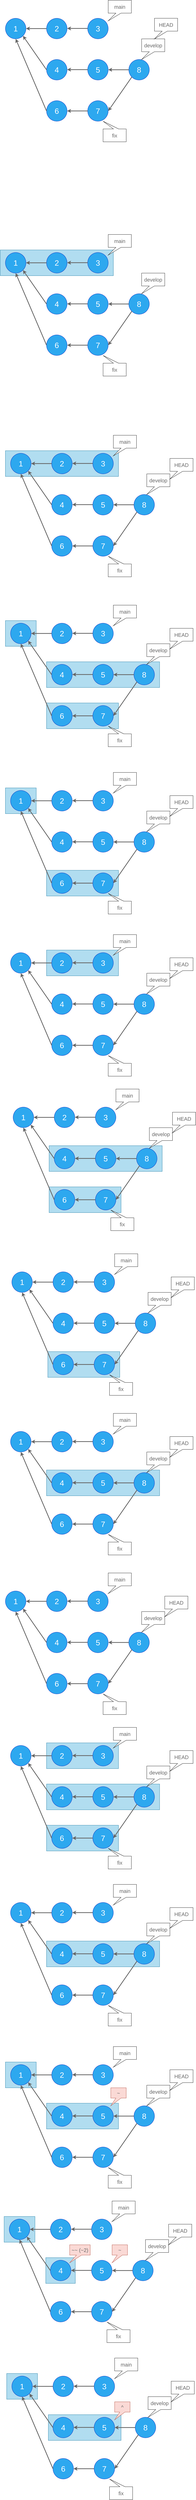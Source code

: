 <mxfile version="14.1.8" type="device"><diagram id="pX3CgGQeDWvvix6zo6SK" name="ページ1"><mxGraphModel dx="1422" dy="862" grid="1" gridSize="10" guides="1" tooltips="1" connect="1" arrows="1" fold="1" page="1" pageScale="1" pageWidth="1169" pageHeight="827" math="0" shadow="0"><root><mxCell id="0"/><mxCell id="1" parent="0"/><mxCell id="zTZD3ym_0QssqVUsknDH-299" value="" style="rounded=0;whiteSpace=wrap;html=1;fillColor=#b1ddf0;strokeColor=#10739e;" vertex="1" parent="1"><mxGeometry x="40" y="8020" width="120" height="100" as="geometry"/></mxCell><mxCell id="zTZD3ym_0QssqVUsknDH-254" value="" style="rounded=0;whiteSpace=wrap;html=1;fillColor=#b1ddf0;strokeColor=#10739e;" vertex="1" parent="1"><mxGeometry x="200" y="7100" width="280" height="100" as="geometry"/></mxCell><mxCell id="zTZD3ym_0QssqVUsknDH-253" value="" style="rounded=0;whiteSpace=wrap;html=1;fillColor=#b1ddf0;strokeColor=#10739e;" vertex="1" parent="1"><mxGeometry x="200" y="6780" width="280" height="100" as="geometry"/></mxCell><mxCell id="zTZD3ym_0QssqVUsknDH-252" value="" style="rounded=0;whiteSpace=wrap;html=1;fillColor=#b1ddf0;strokeColor=#10739e;" vertex="1" parent="1"><mxGeometry x="200" y="6940" width="440" height="100" as="geometry"/></mxCell><mxCell id="zTZD3ym_0QssqVUsknDH-209" value="" style="rounded=0;whiteSpace=wrap;html=1;fillColor=#b1ddf0;strokeColor=#10739e;" vertex="1" parent="1"><mxGeometry x="200" y="5720" width="440" height="100" as="geometry"/></mxCell><mxCell id="zTZD3ym_0QssqVUsknDH-164" value="" style="rounded=0;whiteSpace=wrap;html=1;fillColor=#b1ddf0;strokeColor=#10739e;" vertex="1" parent="1"><mxGeometry x="210" y="4460" width="440" height="100" as="geometry"/></mxCell><mxCell id="zTZD3ym_0QssqVUsknDH-97" value="" style="rounded=0;whiteSpace=wrap;html=1;fillColor=#b1ddf0;strokeColor=#10739e;" vertex="1" parent="1"><mxGeometry x="200" y="2740" width="280" height="100" as="geometry"/></mxCell><mxCell id="zTZD3ym_0QssqVUsknDH-96" value="" style="rounded=0;whiteSpace=wrap;html=1;fillColor=#b1ddf0;strokeColor=#10739e;" vertex="1" parent="1"><mxGeometry x="200" y="2580" width="440" height="100" as="geometry"/></mxCell><mxCell id="zTZD3ym_0QssqVUsknDH-51" value="" style="rounded=0;whiteSpace=wrap;html=1;fillColor=#b1ddf0;strokeColor=#10739e;" vertex="1" parent="1"><mxGeometry x="20" y="980" width="440" height="100" as="geometry"/></mxCell><mxCell id="zTZD3ym_0QssqVUsknDH-1" value="&lt;font style=&quot;font-size: 30px&quot;&gt;1&lt;/font&gt;" style="ellipse;whiteSpace=wrap;html=1;strokeColor=#001DBC;fontColor=#ffffff;fillColor=#2DA8EF;" vertex="1" parent="1"><mxGeometry x="40" y="80" width="80" height="80" as="geometry"/></mxCell><mxCell id="zTZD3ym_0QssqVUsknDH-9" value="&lt;font style=&quot;font-size: 30px&quot;&gt;2&lt;/font&gt;" style="ellipse;whiteSpace=wrap;html=1;strokeColor=#001DBC;fontColor=#ffffff;fillColor=#2DA8EF;" vertex="1" parent="1"><mxGeometry x="200" y="80" width="80" height="80" as="geometry"/></mxCell><mxCell id="zTZD3ym_0QssqVUsknDH-10" value="&lt;font style=&quot;font-size: 30px&quot;&gt;3&lt;/font&gt;" style="ellipse;whiteSpace=wrap;html=1;strokeColor=#001DBC;fontColor=#ffffff;fillColor=#2DA8EF;" vertex="1" parent="1"><mxGeometry x="360" y="80" width="80" height="80" as="geometry"/></mxCell><mxCell id="zTZD3ym_0QssqVUsknDH-11" value="&lt;font style=&quot;font-size: 30px&quot;&gt;4&lt;/font&gt;" style="ellipse;whiteSpace=wrap;html=1;strokeColor=#001DBC;fontColor=#ffffff;fillColor=#2DA8EF;" vertex="1" parent="1"><mxGeometry x="200" y="240" width="80" height="80" as="geometry"/></mxCell><mxCell id="zTZD3ym_0QssqVUsknDH-12" value="&lt;font style=&quot;font-size: 30px&quot;&gt;5&lt;/font&gt;" style="ellipse;whiteSpace=wrap;html=1;strokeColor=#001DBC;fontColor=#ffffff;fillColor=#2DA8EF;" vertex="1" parent="1"><mxGeometry x="360" y="240" width="80" height="80" as="geometry"/></mxCell><mxCell id="zTZD3ym_0QssqVUsknDH-13" value="&lt;font style=&quot;font-size: 30px&quot;&gt;6&lt;/font&gt;" style="ellipse;whiteSpace=wrap;html=1;strokeColor=#001DBC;fontColor=#ffffff;fillColor=#2DA8EF;" vertex="1" parent="1"><mxGeometry x="200" y="400" width="80" height="80" as="geometry"/></mxCell><mxCell id="zTZD3ym_0QssqVUsknDH-14" value="&lt;font style=&quot;font-size: 30px&quot;&gt;7&lt;/font&gt;" style="ellipse;whiteSpace=wrap;html=1;strokeColor=#001DBC;fontColor=#ffffff;fillColor=#2DA8EF;" vertex="1" parent="1"><mxGeometry x="360" y="400" width="80" height="80" as="geometry"/></mxCell><mxCell id="zTZD3ym_0QssqVUsknDH-15" value="&lt;font style=&quot;font-size: 30px&quot;&gt;8&lt;/font&gt;" style="ellipse;whiteSpace=wrap;html=1;strokeColor=#001DBC;fontColor=#ffffff;fillColor=#2DA8EF;" vertex="1" parent="1"><mxGeometry x="520" y="240" width="80" height="80" as="geometry"/></mxCell><mxCell id="zTZD3ym_0QssqVUsknDH-16" value="" style="endArrow=classic;html=1;exitX=0;exitY=0.5;exitDx=0;exitDy=0;strokeWidth=3;strokeColor=#666666;" edge="1" parent="1" source="zTZD3ym_0QssqVUsknDH-9" target="zTZD3ym_0QssqVUsknDH-1"><mxGeometry width="50" height="50" relative="1" as="geometry"><mxPoint x="700" y="370" as="sourcePoint"/><mxPoint x="750" y="320" as="targetPoint"/></mxGeometry></mxCell><mxCell id="zTZD3ym_0QssqVUsknDH-17" value="" style="endArrow=classic;html=1;exitX=0;exitY=0.5;exitDx=0;exitDy=0;strokeWidth=3;strokeColor=#666666;" edge="1" parent="1"><mxGeometry width="50" height="50" relative="1" as="geometry"><mxPoint x="360" y="119.5" as="sourcePoint"/><mxPoint x="280" y="119.5" as="targetPoint"/></mxGeometry></mxCell><mxCell id="zTZD3ym_0QssqVUsknDH-18" value="" style="endArrow=classic;html=1;exitX=0;exitY=0.5;exitDx=0;exitDy=0;strokeWidth=3;strokeColor=#666666;entryX=0.5;entryY=1;entryDx=0;entryDy=0;" edge="1" parent="1" source="zTZD3ym_0QssqVUsknDH-13" target="zTZD3ym_0QssqVUsknDH-1"><mxGeometry width="50" height="50" relative="1" as="geometry"><mxPoint x="200" y="210" as="sourcePoint"/><mxPoint x="120" y="210" as="targetPoint"/></mxGeometry></mxCell><mxCell id="zTZD3ym_0QssqVUsknDH-19" value="" style="endArrow=classic;html=1;exitX=0;exitY=0.5;exitDx=0;exitDy=0;strokeWidth=3;strokeColor=#666666;entryX=1;entryY=1;entryDx=0;entryDy=0;" edge="1" parent="1" source="zTZD3ym_0QssqVUsknDH-11" target="zTZD3ym_0QssqVUsknDH-1"><mxGeometry width="50" height="50" relative="1" as="geometry"><mxPoint x="210" y="290" as="sourcePoint"/><mxPoint x="118.284" y="158.284" as="targetPoint"/></mxGeometry></mxCell><mxCell id="zTZD3ym_0QssqVUsknDH-20" value="" style="endArrow=classic;html=1;strokeWidth=3;strokeColor=#666666;entryX=1;entryY=0.5;entryDx=0;entryDy=0;exitX=0;exitY=0.5;exitDx=0;exitDy=0;" edge="1" parent="1" source="zTZD3ym_0QssqVUsknDH-15" target="zTZD3ym_0QssqVUsknDH-12"><mxGeometry width="50" height="50" relative="1" as="geometry"><mxPoint x="210" y="300" as="sourcePoint"/><mxPoint x="118.284" y="158.284" as="targetPoint"/></mxGeometry></mxCell><mxCell id="zTZD3ym_0QssqVUsknDH-21" value="" style="endArrow=classic;html=1;strokeWidth=3;strokeColor=#666666;entryX=1;entryY=0.5;entryDx=0;entryDy=0;exitX=0;exitY=0.5;exitDx=0;exitDy=0;" edge="1" parent="1"><mxGeometry width="50" height="50" relative="1" as="geometry"><mxPoint x="360" y="279.5" as="sourcePoint"/><mxPoint x="280" y="279.5" as="targetPoint"/></mxGeometry></mxCell><mxCell id="zTZD3ym_0QssqVUsknDH-22" value="" style="endArrow=classic;html=1;strokeWidth=3;strokeColor=#666666;entryX=1;entryY=0.5;entryDx=0;entryDy=0;exitX=0;exitY=0.5;exitDx=0;exitDy=0;" edge="1" parent="1"><mxGeometry width="50" height="50" relative="1" as="geometry"><mxPoint x="360" y="440" as="sourcePoint"/><mxPoint x="280" y="440" as="targetPoint"/></mxGeometry></mxCell><mxCell id="zTZD3ym_0QssqVUsknDH-23" value="" style="endArrow=classic;html=1;strokeWidth=3;strokeColor=#666666;entryX=1;entryY=0.5;entryDx=0;entryDy=0;exitX=0;exitY=1;exitDx=0;exitDy=0;" edge="1" parent="1" source="zTZD3ym_0QssqVUsknDH-15" target="zTZD3ym_0QssqVUsknDH-14"><mxGeometry width="50" height="50" relative="1" as="geometry"><mxPoint x="370" y="450" as="sourcePoint"/><mxPoint x="290" y="450" as="targetPoint"/></mxGeometry></mxCell><mxCell id="zTZD3ym_0QssqVUsknDH-24" value="&lt;font style=&quot;font-size: 20px&quot; color=&quot;#666666&quot;&gt;main&lt;/font&gt;" style="shape=callout;whiteSpace=wrap;html=1;perimeter=calloutPerimeter;position2=0;fillColor=#FFFFFF;size=30;position=0.33;" vertex="1" parent="1"><mxGeometry x="440" y="10" width="90" height="80" as="geometry"/></mxCell><mxCell id="zTZD3ym_0QssqVUsknDH-27" value="&lt;font style=&quot;font-size: 20px&quot; color=&quot;#666666&quot;&gt;develop&lt;/font&gt;" style="shape=callout;whiteSpace=wrap;html=1;perimeter=calloutPerimeter;position2=0;fillColor=#FFFFFF;size=30;position=0.33;" vertex="1" parent="1"><mxGeometry x="570" y="160" width="90" height="80" as="geometry"/></mxCell><mxCell id="zTZD3ym_0QssqVUsknDH-28" value="&lt;font style=&quot;font-size: 20px&quot; color=&quot;#666666&quot;&gt;HEAD&lt;/font&gt;" style="shape=callout;whiteSpace=wrap;html=1;perimeter=calloutPerimeter;position2=0;fillColor=#FFFFFF;size=30;position=0.33;" vertex="1" parent="1"><mxGeometry x="620" y="80" width="90" height="80" as="geometry"/></mxCell><mxCell id="zTZD3ym_0QssqVUsknDH-29" value="&lt;font style=&quot;font-size: 20px&quot; color=&quot;#666666&quot;&gt;fix&lt;/font&gt;" style="shape=callout;whiteSpace=wrap;html=1;perimeter=calloutPerimeter;position2=1;fillColor=#FFFFFF;size=30;position=0.33;direction=west;" vertex="1" parent="1"><mxGeometry x="420" y="480" width="90" height="80" as="geometry"/></mxCell><mxCell id="zTZD3ym_0QssqVUsknDH-30" value="&lt;font style=&quot;font-size: 30px&quot;&gt;1&lt;/font&gt;" style="ellipse;whiteSpace=wrap;html=1;strokeColor=#001DBC;fontColor=#ffffff;fillColor=#2DA8EF;" vertex="1" parent="1"><mxGeometry x="40" y="990" width="80" height="80" as="geometry"/></mxCell><mxCell id="zTZD3ym_0QssqVUsknDH-31" value="&lt;font style=&quot;font-size: 30px&quot;&gt;2&lt;/font&gt;" style="ellipse;whiteSpace=wrap;html=1;strokeColor=#001DBC;fontColor=#ffffff;fillColor=#2DA8EF;" vertex="1" parent="1"><mxGeometry x="200" y="990" width="80" height="80" as="geometry"/></mxCell><mxCell id="zTZD3ym_0QssqVUsknDH-32" value="&lt;font style=&quot;font-size: 30px&quot;&gt;3&lt;/font&gt;" style="ellipse;whiteSpace=wrap;html=1;strokeColor=#001DBC;fontColor=#ffffff;fillColor=#2DA8EF;" vertex="1" parent="1"><mxGeometry x="360" y="990" width="80" height="80" as="geometry"/></mxCell><mxCell id="zTZD3ym_0QssqVUsknDH-33" value="&lt;font style=&quot;font-size: 30px&quot;&gt;4&lt;/font&gt;" style="ellipse;whiteSpace=wrap;html=1;strokeColor=#001DBC;fontColor=#ffffff;fillColor=#2DA8EF;" vertex="1" parent="1"><mxGeometry x="200" y="1150" width="80" height="80" as="geometry"/></mxCell><mxCell id="zTZD3ym_0QssqVUsknDH-34" value="&lt;font style=&quot;font-size: 30px&quot;&gt;5&lt;/font&gt;" style="ellipse;whiteSpace=wrap;html=1;strokeColor=#001DBC;fontColor=#ffffff;fillColor=#2DA8EF;" vertex="1" parent="1"><mxGeometry x="360" y="1150" width="80" height="80" as="geometry"/></mxCell><mxCell id="zTZD3ym_0QssqVUsknDH-35" value="&lt;font style=&quot;font-size: 30px&quot;&gt;6&lt;/font&gt;" style="ellipse;whiteSpace=wrap;html=1;strokeColor=#001DBC;fontColor=#ffffff;fillColor=#2DA8EF;" vertex="1" parent="1"><mxGeometry x="200" y="1310" width="80" height="80" as="geometry"/></mxCell><mxCell id="zTZD3ym_0QssqVUsknDH-36" value="&lt;font style=&quot;font-size: 30px&quot;&gt;7&lt;/font&gt;" style="ellipse;whiteSpace=wrap;html=1;strokeColor=#001DBC;fontColor=#ffffff;fillColor=#2DA8EF;" vertex="1" parent="1"><mxGeometry x="360" y="1310" width="80" height="80" as="geometry"/></mxCell><mxCell id="zTZD3ym_0QssqVUsknDH-37" value="&lt;font style=&quot;font-size: 30px&quot;&gt;8&lt;/font&gt;" style="ellipse;whiteSpace=wrap;html=1;strokeColor=#001DBC;fontColor=#ffffff;fillColor=#2DA8EF;" vertex="1" parent="1"><mxGeometry x="520" y="1150" width="80" height="80" as="geometry"/></mxCell><mxCell id="zTZD3ym_0QssqVUsknDH-38" value="" style="endArrow=classic;html=1;exitX=0;exitY=0.5;exitDx=0;exitDy=0;strokeWidth=3;strokeColor=#666666;" edge="1" parent="1" source="zTZD3ym_0QssqVUsknDH-31" target="zTZD3ym_0QssqVUsknDH-30"><mxGeometry width="50" height="50" relative="1" as="geometry"><mxPoint x="700" y="1280" as="sourcePoint"/><mxPoint x="750" y="1230" as="targetPoint"/></mxGeometry></mxCell><mxCell id="zTZD3ym_0QssqVUsknDH-40" value="" style="endArrow=classic;html=1;exitX=0;exitY=0.5;exitDx=0;exitDy=0;strokeWidth=3;strokeColor=#666666;entryX=0.5;entryY=1;entryDx=0;entryDy=0;" edge="1" parent="1" source="zTZD3ym_0QssqVUsknDH-35" target="zTZD3ym_0QssqVUsknDH-30"><mxGeometry width="50" height="50" relative="1" as="geometry"><mxPoint x="200" y="1120" as="sourcePoint"/><mxPoint x="120" y="1120" as="targetPoint"/></mxGeometry></mxCell><mxCell id="zTZD3ym_0QssqVUsknDH-41" value="" style="endArrow=classic;html=1;exitX=0;exitY=0.5;exitDx=0;exitDy=0;strokeWidth=3;strokeColor=#666666;entryX=1;entryY=1;entryDx=0;entryDy=0;" edge="1" parent="1" source="zTZD3ym_0QssqVUsknDH-33" target="zTZD3ym_0QssqVUsknDH-30"><mxGeometry width="50" height="50" relative="1" as="geometry"><mxPoint x="210" y="1200" as="sourcePoint"/><mxPoint x="118.284" y="1068.284" as="targetPoint"/></mxGeometry></mxCell><mxCell id="zTZD3ym_0QssqVUsknDH-42" value="" style="endArrow=classic;html=1;strokeWidth=3;strokeColor=#666666;entryX=1;entryY=0.5;entryDx=0;entryDy=0;exitX=0;exitY=0.5;exitDx=0;exitDy=0;" edge="1" parent="1" source="zTZD3ym_0QssqVUsknDH-37" target="zTZD3ym_0QssqVUsknDH-34"><mxGeometry width="50" height="50" relative="1" as="geometry"><mxPoint x="210" y="1210" as="sourcePoint"/><mxPoint x="118.284" y="1068.284" as="targetPoint"/></mxGeometry></mxCell><mxCell id="zTZD3ym_0QssqVUsknDH-43" value="" style="endArrow=classic;html=1;strokeWidth=3;strokeColor=#666666;entryX=1;entryY=0.5;entryDx=0;entryDy=0;exitX=0;exitY=0.5;exitDx=0;exitDy=0;" edge="1" parent="1"><mxGeometry width="50" height="50" relative="1" as="geometry"><mxPoint x="360" y="1189.5" as="sourcePoint"/><mxPoint x="280" y="1189.5" as="targetPoint"/></mxGeometry></mxCell><mxCell id="zTZD3ym_0QssqVUsknDH-44" value="" style="endArrow=classic;html=1;strokeWidth=3;strokeColor=#666666;entryX=1;entryY=0.5;entryDx=0;entryDy=0;exitX=0;exitY=0.5;exitDx=0;exitDy=0;" edge="1" parent="1"><mxGeometry width="50" height="50" relative="1" as="geometry"><mxPoint x="360" y="1350" as="sourcePoint"/><mxPoint x="280" y="1350" as="targetPoint"/></mxGeometry></mxCell><mxCell id="zTZD3ym_0QssqVUsknDH-45" value="" style="endArrow=classic;html=1;strokeWidth=3;strokeColor=#666666;entryX=1;entryY=0.5;entryDx=0;entryDy=0;exitX=0;exitY=1;exitDx=0;exitDy=0;" edge="1" parent="1" source="zTZD3ym_0QssqVUsknDH-37" target="zTZD3ym_0QssqVUsknDH-36"><mxGeometry width="50" height="50" relative="1" as="geometry"><mxPoint x="370" y="1360" as="sourcePoint"/><mxPoint x="290" y="1360" as="targetPoint"/></mxGeometry></mxCell><mxCell id="zTZD3ym_0QssqVUsknDH-46" value="&lt;font style=&quot;font-size: 20px&quot; color=&quot;#666666&quot;&gt;main&lt;/font&gt;" style="shape=callout;whiteSpace=wrap;html=1;perimeter=calloutPerimeter;position2=0;fillColor=#FFFFFF;size=30;position=0.33;" vertex="1" parent="1"><mxGeometry x="440" y="920" width="90" height="80" as="geometry"/></mxCell><mxCell id="zTZD3ym_0QssqVUsknDH-47" value="&lt;font style=&quot;font-size: 20px&quot; color=&quot;#666666&quot;&gt;develop&lt;/font&gt;" style="shape=callout;whiteSpace=wrap;html=1;perimeter=calloutPerimeter;position2=0;fillColor=#FFFFFF;size=30;position=0.33;" vertex="1" parent="1"><mxGeometry x="570" y="1070" width="90" height="80" as="geometry"/></mxCell><mxCell id="zTZD3ym_0QssqVUsknDH-49" value="&lt;font style=&quot;font-size: 20px&quot; color=&quot;#666666&quot;&gt;fix&lt;/font&gt;" style="shape=callout;whiteSpace=wrap;html=1;perimeter=calloutPerimeter;position2=1;fillColor=#FFFFFF;size=30;position=0.33;direction=west;" vertex="1" parent="1"><mxGeometry x="420" y="1390" width="90" height="80" as="geometry"/></mxCell><mxCell id="zTZD3ym_0QssqVUsknDH-53" value="" style="endArrow=classic;html=1;exitX=0;exitY=0.5;exitDx=0;exitDy=0;strokeWidth=3;strokeColor=#666666;" edge="1" parent="1"><mxGeometry width="50" height="50" relative="1" as="geometry"><mxPoint x="360" y="1029.5" as="sourcePoint"/><mxPoint x="280" y="1029.5" as="targetPoint"/></mxGeometry></mxCell><mxCell id="zTZD3ym_0QssqVUsknDH-54" value="" style="rounded=0;whiteSpace=wrap;html=1;fillColor=#b1ddf0;strokeColor=#10739e;" vertex="1" parent="1"><mxGeometry x="40" y="1760" width="440" height="100" as="geometry"/></mxCell><mxCell id="zTZD3ym_0QssqVUsknDH-55" value="&lt;font style=&quot;font-size: 30px&quot;&gt;1&lt;/font&gt;" style="ellipse;whiteSpace=wrap;html=1;strokeColor=#001DBC;fontColor=#ffffff;fillColor=#2DA8EF;" vertex="1" parent="1"><mxGeometry x="60" y="1770" width="80" height="80" as="geometry"/></mxCell><mxCell id="zTZD3ym_0QssqVUsknDH-56" value="&lt;font style=&quot;font-size: 30px&quot;&gt;2&lt;/font&gt;" style="ellipse;whiteSpace=wrap;html=1;strokeColor=#001DBC;fontColor=#ffffff;fillColor=#2DA8EF;" vertex="1" parent="1"><mxGeometry x="220" y="1770" width="80" height="80" as="geometry"/></mxCell><mxCell id="zTZD3ym_0QssqVUsknDH-57" value="&lt;font style=&quot;font-size: 30px&quot;&gt;3&lt;/font&gt;" style="ellipse;whiteSpace=wrap;html=1;strokeColor=#001DBC;fontColor=#ffffff;fillColor=#2DA8EF;" vertex="1" parent="1"><mxGeometry x="380" y="1770" width="80" height="80" as="geometry"/></mxCell><mxCell id="zTZD3ym_0QssqVUsknDH-58" value="&lt;font style=&quot;font-size: 30px&quot;&gt;4&lt;/font&gt;" style="ellipse;whiteSpace=wrap;html=1;strokeColor=#001DBC;fontColor=#ffffff;fillColor=#2DA8EF;" vertex="1" parent="1"><mxGeometry x="220" y="1930" width="80" height="80" as="geometry"/></mxCell><mxCell id="zTZD3ym_0QssqVUsknDH-59" value="&lt;font style=&quot;font-size: 30px&quot;&gt;5&lt;/font&gt;" style="ellipse;whiteSpace=wrap;html=1;strokeColor=#001DBC;fontColor=#ffffff;fillColor=#2DA8EF;" vertex="1" parent="1"><mxGeometry x="380" y="1930" width="80" height="80" as="geometry"/></mxCell><mxCell id="zTZD3ym_0QssqVUsknDH-60" value="&lt;font style=&quot;font-size: 30px&quot;&gt;6&lt;/font&gt;" style="ellipse;whiteSpace=wrap;html=1;strokeColor=#001DBC;fontColor=#ffffff;fillColor=#2DA8EF;" vertex="1" parent="1"><mxGeometry x="220" y="2090" width="80" height="80" as="geometry"/></mxCell><mxCell id="zTZD3ym_0QssqVUsknDH-61" value="&lt;font style=&quot;font-size: 30px&quot;&gt;7&lt;/font&gt;" style="ellipse;whiteSpace=wrap;html=1;strokeColor=#001DBC;fontColor=#ffffff;fillColor=#2DA8EF;" vertex="1" parent="1"><mxGeometry x="380" y="2090" width="80" height="80" as="geometry"/></mxCell><mxCell id="zTZD3ym_0QssqVUsknDH-62" value="&lt;font style=&quot;font-size: 30px&quot;&gt;8&lt;/font&gt;" style="ellipse;whiteSpace=wrap;html=1;strokeColor=#001DBC;fontColor=#ffffff;fillColor=#2DA8EF;" vertex="1" parent="1"><mxGeometry x="540" y="1930" width="80" height="80" as="geometry"/></mxCell><mxCell id="zTZD3ym_0QssqVUsknDH-63" value="" style="endArrow=classic;html=1;exitX=0;exitY=0.5;exitDx=0;exitDy=0;strokeWidth=3;strokeColor=#666666;" edge="1" parent="1" source="zTZD3ym_0QssqVUsknDH-56" target="zTZD3ym_0QssqVUsknDH-55"><mxGeometry width="50" height="50" relative="1" as="geometry"><mxPoint x="720" y="2060" as="sourcePoint"/><mxPoint x="770" y="2010" as="targetPoint"/></mxGeometry></mxCell><mxCell id="zTZD3ym_0QssqVUsknDH-64" value="" style="endArrow=classic;html=1;exitX=0;exitY=0.5;exitDx=0;exitDy=0;strokeWidth=3;strokeColor=#666666;entryX=0.5;entryY=1;entryDx=0;entryDy=0;" edge="1" parent="1" source="zTZD3ym_0QssqVUsknDH-60" target="zTZD3ym_0QssqVUsknDH-55"><mxGeometry width="50" height="50" relative="1" as="geometry"><mxPoint x="220" y="1900" as="sourcePoint"/><mxPoint x="140" y="1900" as="targetPoint"/></mxGeometry></mxCell><mxCell id="zTZD3ym_0QssqVUsknDH-65" value="" style="endArrow=classic;html=1;exitX=0;exitY=0.5;exitDx=0;exitDy=0;strokeWidth=3;strokeColor=#666666;entryX=1;entryY=1;entryDx=0;entryDy=0;" edge="1" parent="1" source="zTZD3ym_0QssqVUsknDH-58" target="zTZD3ym_0QssqVUsknDH-55"><mxGeometry width="50" height="50" relative="1" as="geometry"><mxPoint x="230" y="1980" as="sourcePoint"/><mxPoint x="138.284" y="1848.284" as="targetPoint"/></mxGeometry></mxCell><mxCell id="zTZD3ym_0QssqVUsknDH-66" value="" style="endArrow=classic;html=1;strokeWidth=3;strokeColor=#666666;entryX=1;entryY=0.5;entryDx=0;entryDy=0;exitX=0;exitY=0.5;exitDx=0;exitDy=0;" edge="1" parent="1" source="zTZD3ym_0QssqVUsknDH-62" target="zTZD3ym_0QssqVUsknDH-59"><mxGeometry width="50" height="50" relative="1" as="geometry"><mxPoint x="230" y="1990" as="sourcePoint"/><mxPoint x="138.284" y="1848.284" as="targetPoint"/></mxGeometry></mxCell><mxCell id="zTZD3ym_0QssqVUsknDH-67" value="" style="endArrow=classic;html=1;strokeWidth=3;strokeColor=#666666;entryX=1;entryY=0.5;entryDx=0;entryDy=0;exitX=0;exitY=0.5;exitDx=0;exitDy=0;" edge="1" parent="1"><mxGeometry width="50" height="50" relative="1" as="geometry"><mxPoint x="380" y="1969.5" as="sourcePoint"/><mxPoint x="300" y="1969.5" as="targetPoint"/></mxGeometry></mxCell><mxCell id="zTZD3ym_0QssqVUsknDH-68" value="" style="endArrow=classic;html=1;strokeWidth=3;strokeColor=#666666;entryX=1;entryY=0.5;entryDx=0;entryDy=0;exitX=0;exitY=0.5;exitDx=0;exitDy=0;" edge="1" parent="1"><mxGeometry width="50" height="50" relative="1" as="geometry"><mxPoint x="380" y="2130" as="sourcePoint"/><mxPoint x="300" y="2130" as="targetPoint"/></mxGeometry></mxCell><mxCell id="zTZD3ym_0QssqVUsknDH-69" value="" style="endArrow=classic;html=1;strokeWidth=3;strokeColor=#666666;entryX=1;entryY=0.5;entryDx=0;entryDy=0;exitX=0;exitY=1;exitDx=0;exitDy=0;" edge="1" parent="1" source="zTZD3ym_0QssqVUsknDH-62" target="zTZD3ym_0QssqVUsknDH-61"><mxGeometry width="50" height="50" relative="1" as="geometry"><mxPoint x="390" y="2140" as="sourcePoint"/><mxPoint x="310" y="2140" as="targetPoint"/></mxGeometry></mxCell><mxCell id="zTZD3ym_0QssqVUsknDH-70" value="&lt;font style=&quot;font-size: 20px&quot; color=&quot;#666666&quot;&gt;main&lt;/font&gt;" style="shape=callout;whiteSpace=wrap;html=1;perimeter=calloutPerimeter;position2=0;fillColor=#FFFFFF;size=30;position=0.33;" vertex="1" parent="1"><mxGeometry x="460" y="1700" width="90" height="80" as="geometry"/></mxCell><mxCell id="zTZD3ym_0QssqVUsknDH-71" value="&lt;font style=&quot;font-size: 20px&quot; color=&quot;#666666&quot;&gt;develop&lt;/font&gt;" style="shape=callout;whiteSpace=wrap;html=1;perimeter=calloutPerimeter;position2=0;fillColor=#FFFFFF;size=30;position=0.33;" vertex="1" parent="1"><mxGeometry x="590" y="1850" width="90" height="80" as="geometry"/></mxCell><mxCell id="zTZD3ym_0QssqVUsknDH-72" value="&lt;font style=&quot;font-size: 20px&quot; color=&quot;#666666&quot;&gt;fix&lt;/font&gt;" style="shape=callout;whiteSpace=wrap;html=1;perimeter=calloutPerimeter;position2=1;fillColor=#FFFFFF;size=30;position=0.33;direction=west;" vertex="1" parent="1"><mxGeometry x="440" y="2170" width="90" height="80" as="geometry"/></mxCell><mxCell id="zTZD3ym_0QssqVUsknDH-73" value="" style="endArrow=classic;html=1;exitX=0;exitY=0.5;exitDx=0;exitDy=0;strokeWidth=3;strokeColor=#666666;" edge="1" parent="1"><mxGeometry width="50" height="50" relative="1" as="geometry"><mxPoint x="380" y="1809.5" as="sourcePoint"/><mxPoint x="300" y="1809.5" as="targetPoint"/></mxGeometry></mxCell><mxCell id="zTZD3ym_0QssqVUsknDH-74" value="&lt;font style=&quot;font-size: 20px&quot; color=&quot;#666666&quot;&gt;HEAD&lt;/font&gt;" style="shape=callout;whiteSpace=wrap;html=1;perimeter=calloutPerimeter;position2=0;fillColor=#FFFFFF;size=30;position=0.33;" vertex="1" parent="1"><mxGeometry x="680" y="1790" width="90" height="80" as="geometry"/></mxCell><mxCell id="zTZD3ym_0QssqVUsknDH-75" value="" style="rounded=0;whiteSpace=wrap;html=1;fillColor=#b1ddf0;strokeColor=#10739e;" vertex="1" parent="1"><mxGeometry x="40" y="2420" width="120" height="100" as="geometry"/></mxCell><mxCell id="zTZD3ym_0QssqVUsknDH-76" value="&lt;font style=&quot;font-size: 30px&quot;&gt;1&lt;/font&gt;" style="ellipse;whiteSpace=wrap;html=1;strokeColor=#001DBC;fontColor=#ffffff;fillColor=#2DA8EF;" vertex="1" parent="1"><mxGeometry x="60" y="2430" width="80" height="80" as="geometry"/></mxCell><mxCell id="zTZD3ym_0QssqVUsknDH-77" value="&lt;font style=&quot;font-size: 30px&quot;&gt;2&lt;/font&gt;" style="ellipse;whiteSpace=wrap;html=1;strokeColor=#001DBC;fontColor=#ffffff;fillColor=#2DA8EF;" vertex="1" parent="1"><mxGeometry x="220" y="2430" width="80" height="80" as="geometry"/></mxCell><mxCell id="zTZD3ym_0QssqVUsknDH-78" value="&lt;font style=&quot;font-size: 30px&quot;&gt;3&lt;/font&gt;" style="ellipse;whiteSpace=wrap;html=1;strokeColor=#001DBC;fontColor=#ffffff;fillColor=#2DA8EF;" vertex="1" parent="1"><mxGeometry x="380" y="2430" width="80" height="80" as="geometry"/></mxCell><mxCell id="zTZD3ym_0QssqVUsknDH-79" value="&lt;font style=&quot;font-size: 30px&quot;&gt;4&lt;/font&gt;" style="ellipse;whiteSpace=wrap;html=1;strokeColor=#001DBC;fontColor=#ffffff;fillColor=#2DA8EF;" vertex="1" parent="1"><mxGeometry x="220" y="2590" width="80" height="80" as="geometry"/></mxCell><mxCell id="zTZD3ym_0QssqVUsknDH-80" value="&lt;font style=&quot;font-size: 30px&quot;&gt;5&lt;/font&gt;" style="ellipse;whiteSpace=wrap;html=1;strokeColor=#001DBC;fontColor=#ffffff;fillColor=#2DA8EF;" vertex="1" parent="1"><mxGeometry x="380" y="2590" width="80" height="80" as="geometry"/></mxCell><mxCell id="zTZD3ym_0QssqVUsknDH-81" value="&lt;font style=&quot;font-size: 30px&quot;&gt;6&lt;/font&gt;" style="ellipse;whiteSpace=wrap;html=1;strokeColor=#001DBC;fontColor=#ffffff;fillColor=#2DA8EF;" vertex="1" parent="1"><mxGeometry x="220" y="2750" width="80" height="80" as="geometry"/></mxCell><mxCell id="zTZD3ym_0QssqVUsknDH-82" value="&lt;font style=&quot;font-size: 30px&quot;&gt;7&lt;/font&gt;" style="ellipse;whiteSpace=wrap;html=1;strokeColor=#001DBC;fontColor=#ffffff;fillColor=#2DA8EF;" vertex="1" parent="1"><mxGeometry x="380" y="2750" width="80" height="80" as="geometry"/></mxCell><mxCell id="zTZD3ym_0QssqVUsknDH-83" value="&lt;font style=&quot;font-size: 30px&quot;&gt;8&lt;/font&gt;" style="ellipse;whiteSpace=wrap;html=1;strokeColor=#001DBC;fontColor=#ffffff;fillColor=#2DA8EF;" vertex="1" parent="1"><mxGeometry x="540" y="2590" width="80" height="80" as="geometry"/></mxCell><mxCell id="zTZD3ym_0QssqVUsknDH-84" value="" style="endArrow=classic;html=1;exitX=0;exitY=0.5;exitDx=0;exitDy=0;strokeWidth=3;strokeColor=#666666;" edge="1" parent="1" source="zTZD3ym_0QssqVUsknDH-77" target="zTZD3ym_0QssqVUsknDH-76"><mxGeometry width="50" height="50" relative="1" as="geometry"><mxPoint x="720" y="2720" as="sourcePoint"/><mxPoint x="770" y="2670" as="targetPoint"/></mxGeometry></mxCell><mxCell id="zTZD3ym_0QssqVUsknDH-85" value="" style="endArrow=classic;html=1;exitX=0;exitY=0.5;exitDx=0;exitDy=0;strokeWidth=3;strokeColor=#666666;entryX=0.5;entryY=1;entryDx=0;entryDy=0;" edge="1" parent="1" source="zTZD3ym_0QssqVUsknDH-81" target="zTZD3ym_0QssqVUsknDH-76"><mxGeometry width="50" height="50" relative="1" as="geometry"><mxPoint x="220" y="2560" as="sourcePoint"/><mxPoint x="140" y="2560" as="targetPoint"/></mxGeometry></mxCell><mxCell id="zTZD3ym_0QssqVUsknDH-86" value="" style="endArrow=classic;html=1;exitX=0;exitY=0.5;exitDx=0;exitDy=0;strokeWidth=3;strokeColor=#666666;entryX=1;entryY=1;entryDx=0;entryDy=0;" edge="1" parent="1" source="zTZD3ym_0QssqVUsknDH-79" target="zTZD3ym_0QssqVUsknDH-76"><mxGeometry width="50" height="50" relative="1" as="geometry"><mxPoint x="230" y="2640" as="sourcePoint"/><mxPoint x="138.284" y="2508.284" as="targetPoint"/></mxGeometry></mxCell><mxCell id="zTZD3ym_0QssqVUsknDH-87" value="" style="endArrow=classic;html=1;strokeWidth=3;strokeColor=#666666;entryX=1;entryY=0.5;entryDx=0;entryDy=0;exitX=0;exitY=0.5;exitDx=0;exitDy=0;" edge="1" parent="1" source="zTZD3ym_0QssqVUsknDH-83" target="zTZD3ym_0QssqVUsknDH-80"><mxGeometry width="50" height="50" relative="1" as="geometry"><mxPoint x="230" y="2650" as="sourcePoint"/><mxPoint x="138.284" y="2508.284" as="targetPoint"/></mxGeometry></mxCell><mxCell id="zTZD3ym_0QssqVUsknDH-88" value="" style="endArrow=classic;html=1;strokeWidth=3;strokeColor=#666666;entryX=1;entryY=0.5;entryDx=0;entryDy=0;exitX=0;exitY=0.5;exitDx=0;exitDy=0;" edge="1" parent="1"><mxGeometry width="50" height="50" relative="1" as="geometry"><mxPoint x="380" y="2629.5" as="sourcePoint"/><mxPoint x="300" y="2629.5" as="targetPoint"/></mxGeometry></mxCell><mxCell id="zTZD3ym_0QssqVUsknDH-89" value="" style="endArrow=classic;html=1;strokeWidth=3;strokeColor=#666666;entryX=1;entryY=0.5;entryDx=0;entryDy=0;exitX=0;exitY=0.5;exitDx=0;exitDy=0;" edge="1" parent="1"><mxGeometry width="50" height="50" relative="1" as="geometry"><mxPoint x="380" y="2790" as="sourcePoint"/><mxPoint x="300" y="2790" as="targetPoint"/></mxGeometry></mxCell><mxCell id="zTZD3ym_0QssqVUsknDH-90" value="" style="endArrow=classic;html=1;strokeWidth=3;strokeColor=#666666;entryX=1;entryY=0.5;entryDx=0;entryDy=0;exitX=0;exitY=1;exitDx=0;exitDy=0;" edge="1" parent="1" source="zTZD3ym_0QssqVUsknDH-83" target="zTZD3ym_0QssqVUsknDH-82"><mxGeometry width="50" height="50" relative="1" as="geometry"><mxPoint x="390" y="2800" as="sourcePoint"/><mxPoint x="310" y="2800" as="targetPoint"/></mxGeometry></mxCell><mxCell id="zTZD3ym_0QssqVUsknDH-91" value="&lt;font style=&quot;font-size: 20px&quot; color=&quot;#666666&quot;&gt;main&lt;/font&gt;" style="shape=callout;whiteSpace=wrap;html=1;perimeter=calloutPerimeter;position2=0;fillColor=#FFFFFF;size=30;position=0.33;" vertex="1" parent="1"><mxGeometry x="460" y="2360" width="90" height="80" as="geometry"/></mxCell><mxCell id="zTZD3ym_0QssqVUsknDH-92" value="&lt;font style=&quot;font-size: 20px&quot; color=&quot;#666666&quot;&gt;develop&lt;/font&gt;" style="shape=callout;whiteSpace=wrap;html=1;perimeter=calloutPerimeter;position2=0;fillColor=#FFFFFF;size=30;position=0.33;" vertex="1" parent="1"><mxGeometry x="590" y="2510" width="90" height="80" as="geometry"/></mxCell><mxCell id="zTZD3ym_0QssqVUsknDH-93" value="&lt;font style=&quot;font-size: 20px&quot; color=&quot;#666666&quot;&gt;fix&lt;/font&gt;" style="shape=callout;whiteSpace=wrap;html=1;perimeter=calloutPerimeter;position2=1;fillColor=#FFFFFF;size=30;position=0.33;direction=west;" vertex="1" parent="1"><mxGeometry x="440" y="2830" width="90" height="80" as="geometry"/></mxCell><mxCell id="zTZD3ym_0QssqVUsknDH-94" value="" style="endArrow=classic;html=1;exitX=0;exitY=0.5;exitDx=0;exitDy=0;strokeWidth=3;strokeColor=#666666;" edge="1" parent="1"><mxGeometry width="50" height="50" relative="1" as="geometry"><mxPoint x="380" y="2469.5" as="sourcePoint"/><mxPoint x="300" y="2469.5" as="targetPoint"/></mxGeometry></mxCell><mxCell id="zTZD3ym_0QssqVUsknDH-95" value="&lt;font style=&quot;font-size: 20px&quot; color=&quot;#666666&quot;&gt;HEAD&lt;/font&gt;" style="shape=callout;whiteSpace=wrap;html=1;perimeter=calloutPerimeter;position2=0;fillColor=#FFFFFF;size=30;position=0.33;" vertex="1" parent="1"><mxGeometry x="680" y="2450" width="90" height="80" as="geometry"/></mxCell><mxCell id="zTZD3ym_0QssqVUsknDH-98" value="" style="rounded=0;whiteSpace=wrap;html=1;fillColor=#b1ddf0;strokeColor=#10739e;" vertex="1" parent="1"><mxGeometry x="200" y="3390" width="280" height="100" as="geometry"/></mxCell><mxCell id="zTZD3ym_0QssqVUsknDH-100" value="" style="rounded=0;whiteSpace=wrap;html=1;fillColor=#b1ddf0;strokeColor=#10739e;" vertex="1" parent="1"><mxGeometry x="40" y="3070" width="120" height="100" as="geometry"/></mxCell><mxCell id="zTZD3ym_0QssqVUsknDH-101" value="&lt;font style=&quot;font-size: 30px&quot;&gt;1&lt;/font&gt;" style="ellipse;whiteSpace=wrap;html=1;strokeColor=#001DBC;fontColor=#ffffff;fillColor=#2DA8EF;" vertex="1" parent="1"><mxGeometry x="60" y="3080" width="80" height="80" as="geometry"/></mxCell><mxCell id="zTZD3ym_0QssqVUsknDH-102" value="&lt;font style=&quot;font-size: 30px&quot;&gt;2&lt;/font&gt;" style="ellipse;whiteSpace=wrap;html=1;strokeColor=#001DBC;fontColor=#ffffff;fillColor=#2DA8EF;" vertex="1" parent="1"><mxGeometry x="220" y="3080" width="80" height="80" as="geometry"/></mxCell><mxCell id="zTZD3ym_0QssqVUsknDH-103" value="&lt;font style=&quot;font-size: 30px&quot;&gt;3&lt;/font&gt;" style="ellipse;whiteSpace=wrap;html=1;strokeColor=#001DBC;fontColor=#ffffff;fillColor=#2DA8EF;" vertex="1" parent="1"><mxGeometry x="380" y="3080" width="80" height="80" as="geometry"/></mxCell><mxCell id="zTZD3ym_0QssqVUsknDH-104" value="&lt;font style=&quot;font-size: 30px&quot;&gt;4&lt;/font&gt;" style="ellipse;whiteSpace=wrap;html=1;strokeColor=#001DBC;fontColor=#ffffff;fillColor=#2DA8EF;" vertex="1" parent="1"><mxGeometry x="220" y="3240" width="80" height="80" as="geometry"/></mxCell><mxCell id="zTZD3ym_0QssqVUsknDH-105" value="&lt;font style=&quot;font-size: 30px&quot;&gt;5&lt;/font&gt;" style="ellipse;whiteSpace=wrap;html=1;strokeColor=#001DBC;fontColor=#ffffff;fillColor=#2DA8EF;" vertex="1" parent="1"><mxGeometry x="380" y="3240" width="80" height="80" as="geometry"/></mxCell><mxCell id="zTZD3ym_0QssqVUsknDH-106" value="&lt;font style=&quot;font-size: 30px&quot;&gt;6&lt;/font&gt;" style="ellipse;whiteSpace=wrap;html=1;strokeColor=#001DBC;fontColor=#ffffff;fillColor=#2DA8EF;" vertex="1" parent="1"><mxGeometry x="220" y="3400" width="80" height="80" as="geometry"/></mxCell><mxCell id="zTZD3ym_0QssqVUsknDH-107" value="&lt;font style=&quot;font-size: 30px&quot;&gt;7&lt;/font&gt;" style="ellipse;whiteSpace=wrap;html=1;strokeColor=#001DBC;fontColor=#ffffff;fillColor=#2DA8EF;" vertex="1" parent="1"><mxGeometry x="380" y="3400" width="80" height="80" as="geometry"/></mxCell><mxCell id="zTZD3ym_0QssqVUsknDH-108" value="&lt;font style=&quot;font-size: 30px&quot;&gt;8&lt;/font&gt;" style="ellipse;whiteSpace=wrap;html=1;strokeColor=#001DBC;fontColor=#ffffff;fillColor=#2DA8EF;" vertex="1" parent="1"><mxGeometry x="540" y="3240" width="80" height="80" as="geometry"/></mxCell><mxCell id="zTZD3ym_0QssqVUsknDH-109" value="" style="endArrow=classic;html=1;exitX=0;exitY=0.5;exitDx=0;exitDy=0;strokeWidth=3;strokeColor=#666666;" edge="1" parent="1" source="zTZD3ym_0QssqVUsknDH-102" target="zTZD3ym_0QssqVUsknDH-101"><mxGeometry width="50" height="50" relative="1" as="geometry"><mxPoint x="720" y="3370" as="sourcePoint"/><mxPoint x="770" y="3320" as="targetPoint"/></mxGeometry></mxCell><mxCell id="zTZD3ym_0QssqVUsknDH-110" value="" style="endArrow=classic;html=1;exitX=0;exitY=0.5;exitDx=0;exitDy=0;strokeWidth=3;strokeColor=#666666;entryX=0.5;entryY=1;entryDx=0;entryDy=0;" edge="1" parent="1" source="zTZD3ym_0QssqVUsknDH-106" target="zTZD3ym_0QssqVUsknDH-101"><mxGeometry width="50" height="50" relative="1" as="geometry"><mxPoint x="220" y="3210" as="sourcePoint"/><mxPoint x="140" y="3210" as="targetPoint"/></mxGeometry></mxCell><mxCell id="zTZD3ym_0QssqVUsknDH-111" value="" style="endArrow=classic;html=1;exitX=0;exitY=0.5;exitDx=0;exitDy=0;strokeWidth=3;strokeColor=#666666;entryX=1;entryY=1;entryDx=0;entryDy=0;" edge="1" parent="1" source="zTZD3ym_0QssqVUsknDH-104" target="zTZD3ym_0QssqVUsknDH-101"><mxGeometry width="50" height="50" relative="1" as="geometry"><mxPoint x="230" y="3290" as="sourcePoint"/><mxPoint x="138.284" y="3158.284" as="targetPoint"/></mxGeometry></mxCell><mxCell id="zTZD3ym_0QssqVUsknDH-112" value="" style="endArrow=classic;html=1;strokeWidth=3;strokeColor=#666666;entryX=1;entryY=0.5;entryDx=0;entryDy=0;exitX=0;exitY=0.5;exitDx=0;exitDy=0;" edge="1" parent="1" source="zTZD3ym_0QssqVUsknDH-108" target="zTZD3ym_0QssqVUsknDH-105"><mxGeometry width="50" height="50" relative="1" as="geometry"><mxPoint x="230" y="3300" as="sourcePoint"/><mxPoint x="138.284" y="3158.284" as="targetPoint"/></mxGeometry></mxCell><mxCell id="zTZD3ym_0QssqVUsknDH-113" value="" style="endArrow=classic;html=1;strokeWidth=3;strokeColor=#666666;entryX=1;entryY=0.5;entryDx=0;entryDy=0;exitX=0;exitY=0.5;exitDx=0;exitDy=0;" edge="1" parent="1"><mxGeometry width="50" height="50" relative="1" as="geometry"><mxPoint x="380" y="3279.5" as="sourcePoint"/><mxPoint x="300" y="3279.5" as="targetPoint"/></mxGeometry></mxCell><mxCell id="zTZD3ym_0QssqVUsknDH-114" value="" style="endArrow=classic;html=1;strokeWidth=3;strokeColor=#666666;entryX=1;entryY=0.5;entryDx=0;entryDy=0;exitX=0;exitY=0.5;exitDx=0;exitDy=0;" edge="1" parent="1"><mxGeometry width="50" height="50" relative="1" as="geometry"><mxPoint x="380" y="3440" as="sourcePoint"/><mxPoint x="300" y="3440" as="targetPoint"/></mxGeometry></mxCell><mxCell id="zTZD3ym_0QssqVUsknDH-115" value="" style="endArrow=classic;html=1;strokeWidth=3;strokeColor=#666666;entryX=1;entryY=0.5;entryDx=0;entryDy=0;exitX=0;exitY=1;exitDx=0;exitDy=0;" edge="1" parent="1" source="zTZD3ym_0QssqVUsknDH-108" target="zTZD3ym_0QssqVUsknDH-107"><mxGeometry width="50" height="50" relative="1" as="geometry"><mxPoint x="390" y="3450" as="sourcePoint"/><mxPoint x="310" y="3450" as="targetPoint"/></mxGeometry></mxCell><mxCell id="zTZD3ym_0QssqVUsknDH-116" value="&lt;font style=&quot;font-size: 20px&quot; color=&quot;#666666&quot;&gt;main&lt;/font&gt;" style="shape=callout;whiteSpace=wrap;html=1;perimeter=calloutPerimeter;position2=0;fillColor=#FFFFFF;size=30;position=0.33;" vertex="1" parent="1"><mxGeometry x="460" y="3010" width="90" height="80" as="geometry"/></mxCell><mxCell id="zTZD3ym_0QssqVUsknDH-117" value="&lt;font style=&quot;font-size: 20px&quot; color=&quot;#666666&quot;&gt;develop&lt;/font&gt;" style="shape=callout;whiteSpace=wrap;html=1;perimeter=calloutPerimeter;position2=0;fillColor=#FFFFFF;size=30;position=0.33;" vertex="1" parent="1"><mxGeometry x="590" y="3160" width="90" height="80" as="geometry"/></mxCell><mxCell id="zTZD3ym_0QssqVUsknDH-118" value="&lt;font style=&quot;font-size: 20px&quot; color=&quot;#666666&quot;&gt;fix&lt;/font&gt;" style="shape=callout;whiteSpace=wrap;html=1;perimeter=calloutPerimeter;position2=1;fillColor=#FFFFFF;size=30;position=0.33;direction=west;" vertex="1" parent="1"><mxGeometry x="440" y="3480" width="90" height="80" as="geometry"/></mxCell><mxCell id="zTZD3ym_0QssqVUsknDH-119" value="" style="endArrow=classic;html=1;exitX=0;exitY=0.5;exitDx=0;exitDy=0;strokeWidth=3;strokeColor=#666666;" edge="1" parent="1"><mxGeometry width="50" height="50" relative="1" as="geometry"><mxPoint x="380" y="3119.5" as="sourcePoint"/><mxPoint x="300" y="3119.5" as="targetPoint"/></mxGeometry></mxCell><mxCell id="zTZD3ym_0QssqVUsknDH-120" value="&lt;font style=&quot;font-size: 20px&quot; color=&quot;#666666&quot;&gt;HEAD&lt;/font&gt;" style="shape=callout;whiteSpace=wrap;html=1;perimeter=calloutPerimeter;position2=0;fillColor=#FFFFFF;size=30;position=0.33;" vertex="1" parent="1"><mxGeometry x="680" y="3100" width="90" height="80" as="geometry"/></mxCell><mxCell id="zTZD3ym_0QssqVUsknDH-121" value="" style="rounded=0;whiteSpace=wrap;html=1;fillColor=#b1ddf0;strokeColor=#10739e;" vertex="1" parent="1"><mxGeometry x="200" y="3700" width="280" height="100" as="geometry"/></mxCell><mxCell id="zTZD3ym_0QssqVUsknDH-123" value="&lt;font style=&quot;font-size: 30px&quot;&gt;1&lt;/font&gt;" style="ellipse;whiteSpace=wrap;html=1;strokeColor=#001DBC;fontColor=#ffffff;fillColor=#2DA8EF;" vertex="1" parent="1"><mxGeometry x="60" y="3710" width="80" height="80" as="geometry"/></mxCell><mxCell id="zTZD3ym_0QssqVUsknDH-124" value="&lt;font style=&quot;font-size: 30px&quot;&gt;2&lt;/font&gt;" style="ellipse;whiteSpace=wrap;html=1;strokeColor=#001DBC;fontColor=#ffffff;fillColor=#2DA8EF;" vertex="1" parent="1"><mxGeometry x="220" y="3710" width="80" height="80" as="geometry"/></mxCell><mxCell id="zTZD3ym_0QssqVUsknDH-125" value="&lt;font style=&quot;font-size: 30px&quot;&gt;3&lt;/font&gt;" style="ellipse;whiteSpace=wrap;html=1;strokeColor=#001DBC;fontColor=#ffffff;fillColor=#2DA8EF;" vertex="1" parent="1"><mxGeometry x="380" y="3710" width="80" height="80" as="geometry"/></mxCell><mxCell id="zTZD3ym_0QssqVUsknDH-126" value="&lt;font style=&quot;font-size: 30px&quot;&gt;4&lt;/font&gt;" style="ellipse;whiteSpace=wrap;html=1;strokeColor=#001DBC;fontColor=#ffffff;fillColor=#2DA8EF;" vertex="1" parent="1"><mxGeometry x="220" y="3870" width="80" height="80" as="geometry"/></mxCell><mxCell id="zTZD3ym_0QssqVUsknDH-127" value="&lt;font style=&quot;font-size: 30px&quot;&gt;5&lt;/font&gt;" style="ellipse;whiteSpace=wrap;html=1;strokeColor=#001DBC;fontColor=#ffffff;fillColor=#2DA8EF;" vertex="1" parent="1"><mxGeometry x="380" y="3870" width="80" height="80" as="geometry"/></mxCell><mxCell id="zTZD3ym_0QssqVUsknDH-128" value="&lt;font style=&quot;font-size: 30px&quot;&gt;6&lt;/font&gt;" style="ellipse;whiteSpace=wrap;html=1;strokeColor=#001DBC;fontColor=#ffffff;fillColor=#2DA8EF;" vertex="1" parent="1"><mxGeometry x="220" y="4030" width="80" height="80" as="geometry"/></mxCell><mxCell id="zTZD3ym_0QssqVUsknDH-129" value="&lt;font style=&quot;font-size: 30px&quot;&gt;7&lt;/font&gt;" style="ellipse;whiteSpace=wrap;html=1;strokeColor=#001DBC;fontColor=#ffffff;fillColor=#2DA8EF;" vertex="1" parent="1"><mxGeometry x="380" y="4030" width="80" height="80" as="geometry"/></mxCell><mxCell id="zTZD3ym_0QssqVUsknDH-130" value="&lt;font style=&quot;font-size: 30px&quot;&gt;8&lt;/font&gt;" style="ellipse;whiteSpace=wrap;html=1;strokeColor=#001DBC;fontColor=#ffffff;fillColor=#2DA8EF;" vertex="1" parent="1"><mxGeometry x="540" y="3870" width="80" height="80" as="geometry"/></mxCell><mxCell id="zTZD3ym_0QssqVUsknDH-131" value="" style="endArrow=classic;html=1;exitX=0;exitY=0.5;exitDx=0;exitDy=0;strokeWidth=3;strokeColor=#666666;" edge="1" parent="1" source="zTZD3ym_0QssqVUsknDH-124" target="zTZD3ym_0QssqVUsknDH-123"><mxGeometry width="50" height="50" relative="1" as="geometry"><mxPoint x="720" y="4000" as="sourcePoint"/><mxPoint x="770" y="3950" as="targetPoint"/></mxGeometry></mxCell><mxCell id="zTZD3ym_0QssqVUsknDH-132" value="" style="endArrow=classic;html=1;exitX=0;exitY=0.5;exitDx=0;exitDy=0;strokeWidth=3;strokeColor=#666666;entryX=0.5;entryY=1;entryDx=0;entryDy=0;" edge="1" parent="1" source="zTZD3ym_0QssqVUsknDH-128" target="zTZD3ym_0QssqVUsknDH-123"><mxGeometry width="50" height="50" relative="1" as="geometry"><mxPoint x="220" y="3840" as="sourcePoint"/><mxPoint x="140" y="3840" as="targetPoint"/></mxGeometry></mxCell><mxCell id="zTZD3ym_0QssqVUsknDH-133" value="" style="endArrow=classic;html=1;exitX=0;exitY=0.5;exitDx=0;exitDy=0;strokeWidth=3;strokeColor=#666666;entryX=1;entryY=1;entryDx=0;entryDy=0;" edge="1" parent="1" source="zTZD3ym_0QssqVUsknDH-126" target="zTZD3ym_0QssqVUsknDH-123"><mxGeometry width="50" height="50" relative="1" as="geometry"><mxPoint x="230" y="3920" as="sourcePoint"/><mxPoint x="138.284" y="3788.284" as="targetPoint"/></mxGeometry></mxCell><mxCell id="zTZD3ym_0QssqVUsknDH-134" value="" style="endArrow=classic;html=1;strokeWidth=3;strokeColor=#666666;entryX=1;entryY=0.5;entryDx=0;entryDy=0;exitX=0;exitY=0.5;exitDx=0;exitDy=0;" edge="1" parent="1" source="zTZD3ym_0QssqVUsknDH-130" target="zTZD3ym_0QssqVUsknDH-127"><mxGeometry width="50" height="50" relative="1" as="geometry"><mxPoint x="230" y="3930" as="sourcePoint"/><mxPoint x="138.284" y="3788.284" as="targetPoint"/></mxGeometry></mxCell><mxCell id="zTZD3ym_0QssqVUsknDH-135" value="" style="endArrow=classic;html=1;strokeWidth=3;strokeColor=#666666;entryX=1;entryY=0.5;entryDx=0;entryDy=0;exitX=0;exitY=0.5;exitDx=0;exitDy=0;" edge="1" parent="1"><mxGeometry width="50" height="50" relative="1" as="geometry"><mxPoint x="380" y="3909.5" as="sourcePoint"/><mxPoint x="300" y="3909.5" as="targetPoint"/></mxGeometry></mxCell><mxCell id="zTZD3ym_0QssqVUsknDH-136" value="" style="endArrow=classic;html=1;strokeWidth=3;strokeColor=#666666;entryX=1;entryY=0.5;entryDx=0;entryDy=0;exitX=0;exitY=0.5;exitDx=0;exitDy=0;" edge="1" parent="1"><mxGeometry width="50" height="50" relative="1" as="geometry"><mxPoint x="380" y="4070" as="sourcePoint"/><mxPoint x="300" y="4070" as="targetPoint"/></mxGeometry></mxCell><mxCell id="zTZD3ym_0QssqVUsknDH-137" value="" style="endArrow=classic;html=1;strokeWidth=3;strokeColor=#666666;entryX=1;entryY=0.5;entryDx=0;entryDy=0;exitX=0;exitY=1;exitDx=0;exitDy=0;" edge="1" parent="1" source="zTZD3ym_0QssqVUsknDH-130" target="zTZD3ym_0QssqVUsknDH-129"><mxGeometry width="50" height="50" relative="1" as="geometry"><mxPoint x="390" y="4080" as="sourcePoint"/><mxPoint x="310" y="4080" as="targetPoint"/></mxGeometry></mxCell><mxCell id="zTZD3ym_0QssqVUsknDH-138" value="&lt;font style=&quot;font-size: 20px&quot; color=&quot;#666666&quot;&gt;main&lt;/font&gt;" style="shape=callout;whiteSpace=wrap;html=1;perimeter=calloutPerimeter;position2=0;fillColor=#FFFFFF;size=30;position=0.33;" vertex="1" parent="1"><mxGeometry x="460" y="3640" width="90" height="80" as="geometry"/></mxCell><mxCell id="zTZD3ym_0QssqVUsknDH-139" value="&lt;font style=&quot;font-size: 20px&quot; color=&quot;#666666&quot;&gt;develop&lt;/font&gt;" style="shape=callout;whiteSpace=wrap;html=1;perimeter=calloutPerimeter;position2=0;fillColor=#FFFFFF;size=30;position=0.33;" vertex="1" parent="1"><mxGeometry x="590" y="3790" width="90" height="80" as="geometry"/></mxCell><mxCell id="zTZD3ym_0QssqVUsknDH-140" value="&lt;font style=&quot;font-size: 20px&quot; color=&quot;#666666&quot;&gt;fix&lt;/font&gt;" style="shape=callout;whiteSpace=wrap;html=1;perimeter=calloutPerimeter;position2=1;fillColor=#FFFFFF;size=30;position=0.33;direction=west;" vertex="1" parent="1"><mxGeometry x="440" y="4110" width="90" height="80" as="geometry"/></mxCell><mxCell id="zTZD3ym_0QssqVUsknDH-141" value="" style="endArrow=classic;html=1;exitX=0;exitY=0.5;exitDx=0;exitDy=0;strokeWidth=3;strokeColor=#666666;" edge="1" parent="1"><mxGeometry width="50" height="50" relative="1" as="geometry"><mxPoint x="380" y="3749.5" as="sourcePoint"/><mxPoint x="300" y="3749.5" as="targetPoint"/></mxGeometry></mxCell><mxCell id="zTZD3ym_0QssqVUsknDH-142" value="&lt;font style=&quot;font-size: 20px&quot; color=&quot;#666666&quot;&gt;HEAD&lt;/font&gt;" style="shape=callout;whiteSpace=wrap;html=1;perimeter=calloutPerimeter;position2=0;fillColor=#FFFFFF;size=30;position=0.33;" vertex="1" parent="1"><mxGeometry x="680" y="3730" width="90" height="80" as="geometry"/></mxCell><mxCell id="zTZD3ym_0QssqVUsknDH-143" value="" style="rounded=0;whiteSpace=wrap;html=1;fillColor=#b1ddf0;strokeColor=#10739e;" vertex="1" parent="1"><mxGeometry x="210" y="4620" width="280" height="100" as="geometry"/></mxCell><mxCell id="zTZD3ym_0QssqVUsknDH-144" value="&lt;font style=&quot;font-size: 30px&quot;&gt;1&lt;/font&gt;" style="ellipse;whiteSpace=wrap;html=1;strokeColor=#001DBC;fontColor=#ffffff;fillColor=#2DA8EF;" vertex="1" parent="1"><mxGeometry x="70" y="4310" width="80" height="80" as="geometry"/></mxCell><mxCell id="zTZD3ym_0QssqVUsknDH-145" value="&lt;font style=&quot;font-size: 30px&quot;&gt;2&lt;/font&gt;" style="ellipse;whiteSpace=wrap;html=1;strokeColor=#001DBC;fontColor=#ffffff;fillColor=#2DA8EF;" vertex="1" parent="1"><mxGeometry x="230" y="4310" width="80" height="80" as="geometry"/></mxCell><mxCell id="zTZD3ym_0QssqVUsknDH-146" value="&lt;font style=&quot;font-size: 30px&quot;&gt;3&lt;/font&gt;" style="ellipse;whiteSpace=wrap;html=1;strokeColor=#001DBC;fontColor=#ffffff;fillColor=#2DA8EF;" vertex="1" parent="1"><mxGeometry x="390" y="4310" width="80" height="80" as="geometry"/></mxCell><mxCell id="zTZD3ym_0QssqVUsknDH-147" value="&lt;font style=&quot;font-size: 30px&quot;&gt;4&lt;/font&gt;" style="ellipse;whiteSpace=wrap;html=1;strokeColor=#001DBC;fontColor=#ffffff;fillColor=#2DA8EF;" vertex="1" parent="1"><mxGeometry x="230" y="4470" width="80" height="80" as="geometry"/></mxCell><mxCell id="zTZD3ym_0QssqVUsknDH-148" value="&lt;font style=&quot;font-size: 30px&quot;&gt;5&lt;/font&gt;" style="ellipse;whiteSpace=wrap;html=1;strokeColor=#001DBC;fontColor=#ffffff;fillColor=#2DA8EF;" vertex="1" parent="1"><mxGeometry x="390" y="4470" width="80" height="80" as="geometry"/></mxCell><mxCell id="zTZD3ym_0QssqVUsknDH-149" value="&lt;font style=&quot;font-size: 30px&quot;&gt;6&lt;/font&gt;" style="ellipse;whiteSpace=wrap;html=1;strokeColor=#001DBC;fontColor=#ffffff;fillColor=#2DA8EF;" vertex="1" parent="1"><mxGeometry x="230" y="4630" width="80" height="80" as="geometry"/></mxCell><mxCell id="zTZD3ym_0QssqVUsknDH-150" value="&lt;font style=&quot;font-size: 30px&quot;&gt;7&lt;/font&gt;" style="ellipse;whiteSpace=wrap;html=1;strokeColor=#001DBC;fontColor=#ffffff;fillColor=#2DA8EF;" vertex="1" parent="1"><mxGeometry x="390" y="4630" width="80" height="80" as="geometry"/></mxCell><mxCell id="zTZD3ym_0QssqVUsknDH-151" value="&lt;font style=&quot;font-size: 30px&quot;&gt;8&lt;/font&gt;" style="ellipse;whiteSpace=wrap;html=1;strokeColor=#001DBC;fontColor=#ffffff;fillColor=#2DA8EF;" vertex="1" parent="1"><mxGeometry x="550" y="4470" width="80" height="80" as="geometry"/></mxCell><mxCell id="zTZD3ym_0QssqVUsknDH-152" value="" style="endArrow=classic;html=1;exitX=0;exitY=0.5;exitDx=0;exitDy=0;strokeWidth=3;strokeColor=#666666;" edge="1" parent="1" source="zTZD3ym_0QssqVUsknDH-145" target="zTZD3ym_0QssqVUsknDH-144"><mxGeometry width="50" height="50" relative="1" as="geometry"><mxPoint x="730" y="4600" as="sourcePoint"/><mxPoint x="780" y="4550" as="targetPoint"/></mxGeometry></mxCell><mxCell id="zTZD3ym_0QssqVUsknDH-153" value="" style="endArrow=classic;html=1;exitX=0;exitY=0.5;exitDx=0;exitDy=0;strokeWidth=3;strokeColor=#666666;entryX=0.5;entryY=1;entryDx=0;entryDy=0;" edge="1" parent="1" source="zTZD3ym_0QssqVUsknDH-149" target="zTZD3ym_0QssqVUsknDH-144"><mxGeometry width="50" height="50" relative="1" as="geometry"><mxPoint x="230" y="4440" as="sourcePoint"/><mxPoint x="150" y="4440" as="targetPoint"/></mxGeometry></mxCell><mxCell id="zTZD3ym_0QssqVUsknDH-154" value="" style="endArrow=classic;html=1;exitX=0;exitY=0.5;exitDx=0;exitDy=0;strokeWidth=3;strokeColor=#666666;entryX=1;entryY=1;entryDx=0;entryDy=0;" edge="1" parent="1" source="zTZD3ym_0QssqVUsknDH-147" target="zTZD3ym_0QssqVUsknDH-144"><mxGeometry width="50" height="50" relative="1" as="geometry"><mxPoint x="240" y="4520" as="sourcePoint"/><mxPoint x="148.284" y="4388.284" as="targetPoint"/></mxGeometry></mxCell><mxCell id="zTZD3ym_0QssqVUsknDH-155" value="" style="endArrow=classic;html=1;strokeWidth=3;strokeColor=#666666;entryX=1;entryY=0.5;entryDx=0;entryDy=0;exitX=0;exitY=0.5;exitDx=0;exitDy=0;" edge="1" parent="1" source="zTZD3ym_0QssqVUsknDH-151" target="zTZD3ym_0QssqVUsknDH-148"><mxGeometry width="50" height="50" relative="1" as="geometry"><mxPoint x="240" y="4530" as="sourcePoint"/><mxPoint x="148.284" y="4388.284" as="targetPoint"/></mxGeometry></mxCell><mxCell id="zTZD3ym_0QssqVUsknDH-156" value="" style="endArrow=classic;html=1;strokeWidth=3;strokeColor=#666666;entryX=1;entryY=0.5;entryDx=0;entryDy=0;exitX=0;exitY=0.5;exitDx=0;exitDy=0;" edge="1" parent="1"><mxGeometry width="50" height="50" relative="1" as="geometry"><mxPoint x="390" y="4509.5" as="sourcePoint"/><mxPoint x="310" y="4509.5" as="targetPoint"/></mxGeometry></mxCell><mxCell id="zTZD3ym_0QssqVUsknDH-157" value="" style="endArrow=classic;html=1;strokeWidth=3;strokeColor=#666666;entryX=1;entryY=0.5;entryDx=0;entryDy=0;exitX=0;exitY=0.5;exitDx=0;exitDy=0;" edge="1" parent="1"><mxGeometry width="50" height="50" relative="1" as="geometry"><mxPoint x="390" y="4670" as="sourcePoint"/><mxPoint x="310" y="4670" as="targetPoint"/></mxGeometry></mxCell><mxCell id="zTZD3ym_0QssqVUsknDH-158" value="" style="endArrow=classic;html=1;strokeWidth=3;strokeColor=#666666;entryX=1;entryY=0.5;entryDx=0;entryDy=0;exitX=0;exitY=1;exitDx=0;exitDy=0;" edge="1" parent="1" source="zTZD3ym_0QssqVUsknDH-151" target="zTZD3ym_0QssqVUsknDH-150"><mxGeometry width="50" height="50" relative="1" as="geometry"><mxPoint x="400" y="4680" as="sourcePoint"/><mxPoint x="320" y="4680" as="targetPoint"/></mxGeometry></mxCell><mxCell id="zTZD3ym_0QssqVUsknDH-159" value="&lt;font style=&quot;font-size: 20px&quot; color=&quot;#666666&quot;&gt;main&lt;/font&gt;" style="shape=callout;whiteSpace=wrap;html=1;perimeter=calloutPerimeter;position2=0;fillColor=#FFFFFF;size=30;position=0.33;" vertex="1" parent="1"><mxGeometry x="470" y="4240" width="90" height="80" as="geometry"/></mxCell><mxCell id="zTZD3ym_0QssqVUsknDH-160" value="&lt;font style=&quot;font-size: 20px&quot; color=&quot;#666666&quot;&gt;develop&lt;/font&gt;" style="shape=callout;whiteSpace=wrap;html=1;perimeter=calloutPerimeter;position2=0;fillColor=#FFFFFF;size=30;position=0.33;" vertex="1" parent="1"><mxGeometry x="600" y="4390" width="90" height="80" as="geometry"/></mxCell><mxCell id="zTZD3ym_0QssqVUsknDH-161" value="&lt;font style=&quot;font-size: 20px&quot; color=&quot;#666666&quot;&gt;fix&lt;/font&gt;" style="shape=callout;whiteSpace=wrap;html=1;perimeter=calloutPerimeter;position2=1;fillColor=#FFFFFF;size=30;position=0.33;direction=west;" vertex="1" parent="1"><mxGeometry x="450" y="4710" width="90" height="80" as="geometry"/></mxCell><mxCell id="zTZD3ym_0QssqVUsknDH-162" value="" style="endArrow=classic;html=1;exitX=0;exitY=0.5;exitDx=0;exitDy=0;strokeWidth=3;strokeColor=#666666;" edge="1" parent="1"><mxGeometry width="50" height="50" relative="1" as="geometry"><mxPoint x="390" y="4349.5" as="sourcePoint"/><mxPoint x="310" y="4349.5" as="targetPoint"/></mxGeometry></mxCell><mxCell id="zTZD3ym_0QssqVUsknDH-163" value="&lt;font style=&quot;font-size: 20px&quot; color=&quot;#666666&quot;&gt;HEAD&lt;/font&gt;" style="shape=callout;whiteSpace=wrap;html=1;perimeter=calloutPerimeter;position2=0;fillColor=#FFFFFF;size=30;position=0.33;" vertex="1" parent="1"><mxGeometry x="690" y="4330" width="90" height="80" as="geometry"/></mxCell><mxCell id="zTZD3ym_0QssqVUsknDH-167" value="" style="rounded=0;whiteSpace=wrap;html=1;fillColor=#b1ddf0;strokeColor=#10739e;" vertex="1" parent="1"><mxGeometry x="205" y="5260" width="280" height="100" as="geometry"/></mxCell><mxCell id="zTZD3ym_0QssqVUsknDH-168" value="&lt;font style=&quot;font-size: 30px&quot;&gt;1&lt;/font&gt;" style="ellipse;whiteSpace=wrap;html=1;strokeColor=#001DBC;fontColor=#ffffff;fillColor=#2DA8EF;" vertex="1" parent="1"><mxGeometry x="65" y="4950" width="80" height="80" as="geometry"/></mxCell><mxCell id="zTZD3ym_0QssqVUsknDH-169" value="&lt;font style=&quot;font-size: 30px&quot;&gt;2&lt;/font&gt;" style="ellipse;whiteSpace=wrap;html=1;strokeColor=#001DBC;fontColor=#ffffff;fillColor=#2DA8EF;" vertex="1" parent="1"><mxGeometry x="225" y="4950" width="80" height="80" as="geometry"/></mxCell><mxCell id="zTZD3ym_0QssqVUsknDH-170" value="&lt;font style=&quot;font-size: 30px&quot;&gt;3&lt;/font&gt;" style="ellipse;whiteSpace=wrap;html=1;strokeColor=#001DBC;fontColor=#ffffff;fillColor=#2DA8EF;" vertex="1" parent="1"><mxGeometry x="385" y="4950" width="80" height="80" as="geometry"/></mxCell><mxCell id="zTZD3ym_0QssqVUsknDH-171" value="&lt;font style=&quot;font-size: 30px&quot;&gt;4&lt;/font&gt;" style="ellipse;whiteSpace=wrap;html=1;strokeColor=#001DBC;fontColor=#ffffff;fillColor=#2DA8EF;" vertex="1" parent="1"><mxGeometry x="225" y="5110" width="80" height="80" as="geometry"/></mxCell><mxCell id="zTZD3ym_0QssqVUsknDH-172" value="&lt;font style=&quot;font-size: 30px&quot;&gt;5&lt;/font&gt;" style="ellipse;whiteSpace=wrap;html=1;strokeColor=#001DBC;fontColor=#ffffff;fillColor=#2DA8EF;" vertex="1" parent="1"><mxGeometry x="385" y="5110" width="80" height="80" as="geometry"/></mxCell><mxCell id="zTZD3ym_0QssqVUsknDH-173" value="&lt;font style=&quot;font-size: 30px&quot;&gt;6&lt;/font&gt;" style="ellipse;whiteSpace=wrap;html=1;strokeColor=#001DBC;fontColor=#ffffff;fillColor=#2DA8EF;" vertex="1" parent="1"><mxGeometry x="225" y="5270" width="80" height="80" as="geometry"/></mxCell><mxCell id="zTZD3ym_0QssqVUsknDH-174" value="&lt;font style=&quot;font-size: 30px&quot;&gt;7&lt;/font&gt;" style="ellipse;whiteSpace=wrap;html=1;strokeColor=#001DBC;fontColor=#ffffff;fillColor=#2DA8EF;" vertex="1" parent="1"><mxGeometry x="385" y="5270" width="80" height="80" as="geometry"/></mxCell><mxCell id="zTZD3ym_0QssqVUsknDH-175" value="&lt;font style=&quot;font-size: 30px&quot;&gt;8&lt;/font&gt;" style="ellipse;whiteSpace=wrap;html=1;strokeColor=#001DBC;fontColor=#ffffff;fillColor=#2DA8EF;" vertex="1" parent="1"><mxGeometry x="545" y="5110" width="80" height="80" as="geometry"/></mxCell><mxCell id="zTZD3ym_0QssqVUsknDH-176" value="" style="endArrow=classic;html=1;exitX=0;exitY=0.5;exitDx=0;exitDy=0;strokeWidth=3;strokeColor=#666666;" edge="1" parent="1" source="zTZD3ym_0QssqVUsknDH-169" target="zTZD3ym_0QssqVUsknDH-168"><mxGeometry width="50" height="50" relative="1" as="geometry"><mxPoint x="725" y="5240" as="sourcePoint"/><mxPoint x="775" y="5190" as="targetPoint"/></mxGeometry></mxCell><mxCell id="zTZD3ym_0QssqVUsknDH-177" value="" style="endArrow=classic;html=1;exitX=0;exitY=0.5;exitDx=0;exitDy=0;strokeWidth=3;strokeColor=#666666;entryX=0.5;entryY=1;entryDx=0;entryDy=0;" edge="1" parent="1" source="zTZD3ym_0QssqVUsknDH-173" target="zTZD3ym_0QssqVUsknDH-168"><mxGeometry width="50" height="50" relative="1" as="geometry"><mxPoint x="225" y="5080" as="sourcePoint"/><mxPoint x="145" y="5080" as="targetPoint"/></mxGeometry></mxCell><mxCell id="zTZD3ym_0QssqVUsknDH-178" value="" style="endArrow=classic;html=1;exitX=0;exitY=0.5;exitDx=0;exitDy=0;strokeWidth=3;strokeColor=#666666;entryX=1;entryY=1;entryDx=0;entryDy=0;" edge="1" parent="1" source="zTZD3ym_0QssqVUsknDH-171" target="zTZD3ym_0QssqVUsknDH-168"><mxGeometry width="50" height="50" relative="1" as="geometry"><mxPoint x="235" y="5160" as="sourcePoint"/><mxPoint x="143.284" y="5028.284" as="targetPoint"/></mxGeometry></mxCell><mxCell id="zTZD3ym_0QssqVUsknDH-179" value="" style="endArrow=classic;html=1;strokeWidth=3;strokeColor=#666666;entryX=1;entryY=0.5;entryDx=0;entryDy=0;exitX=0;exitY=0.5;exitDx=0;exitDy=0;" edge="1" parent="1" source="zTZD3ym_0QssqVUsknDH-175" target="zTZD3ym_0QssqVUsknDH-172"><mxGeometry width="50" height="50" relative="1" as="geometry"><mxPoint x="235" y="5170" as="sourcePoint"/><mxPoint x="143.284" y="5028.284" as="targetPoint"/></mxGeometry></mxCell><mxCell id="zTZD3ym_0QssqVUsknDH-180" value="" style="endArrow=classic;html=1;strokeWidth=3;strokeColor=#666666;entryX=1;entryY=0.5;entryDx=0;entryDy=0;exitX=0;exitY=0.5;exitDx=0;exitDy=0;" edge="1" parent="1"><mxGeometry width="50" height="50" relative="1" as="geometry"><mxPoint x="385" y="5149.5" as="sourcePoint"/><mxPoint x="305" y="5149.5" as="targetPoint"/></mxGeometry></mxCell><mxCell id="zTZD3ym_0QssqVUsknDH-181" value="" style="endArrow=classic;html=1;strokeWidth=3;strokeColor=#666666;entryX=1;entryY=0.5;entryDx=0;entryDy=0;exitX=0;exitY=0.5;exitDx=0;exitDy=0;" edge="1" parent="1"><mxGeometry width="50" height="50" relative="1" as="geometry"><mxPoint x="385" y="5310" as="sourcePoint"/><mxPoint x="305" y="5310" as="targetPoint"/></mxGeometry></mxCell><mxCell id="zTZD3ym_0QssqVUsknDH-182" value="" style="endArrow=classic;html=1;strokeWidth=3;strokeColor=#666666;entryX=1;entryY=0.5;entryDx=0;entryDy=0;exitX=0;exitY=1;exitDx=0;exitDy=0;" edge="1" parent="1" source="zTZD3ym_0QssqVUsknDH-175" target="zTZD3ym_0QssqVUsknDH-174"><mxGeometry width="50" height="50" relative="1" as="geometry"><mxPoint x="395" y="5320" as="sourcePoint"/><mxPoint x="315" y="5320" as="targetPoint"/></mxGeometry></mxCell><mxCell id="zTZD3ym_0QssqVUsknDH-183" value="&lt;font style=&quot;font-size: 20px&quot; color=&quot;#666666&quot;&gt;main&lt;/font&gt;" style="shape=callout;whiteSpace=wrap;html=1;perimeter=calloutPerimeter;position2=0;fillColor=#FFFFFF;size=30;position=0.33;" vertex="1" parent="1"><mxGeometry x="465" y="4880" width="90" height="80" as="geometry"/></mxCell><mxCell id="zTZD3ym_0QssqVUsknDH-184" value="&lt;font style=&quot;font-size: 20px&quot; color=&quot;#666666&quot;&gt;develop&lt;/font&gt;" style="shape=callout;whiteSpace=wrap;html=1;perimeter=calloutPerimeter;position2=0;fillColor=#FFFFFF;size=30;position=0.33;" vertex="1" parent="1"><mxGeometry x="595" y="5030" width="90" height="80" as="geometry"/></mxCell><mxCell id="zTZD3ym_0QssqVUsknDH-185" value="&lt;font style=&quot;font-size: 20px&quot; color=&quot;#666666&quot;&gt;fix&lt;/font&gt;" style="shape=callout;whiteSpace=wrap;html=1;perimeter=calloutPerimeter;position2=1;fillColor=#FFFFFF;size=30;position=0.33;direction=west;" vertex="1" parent="1"><mxGeometry x="445" y="5350" width="90" height="80" as="geometry"/></mxCell><mxCell id="zTZD3ym_0QssqVUsknDH-186" value="" style="endArrow=classic;html=1;exitX=0;exitY=0.5;exitDx=0;exitDy=0;strokeWidth=3;strokeColor=#666666;" edge="1" parent="1"><mxGeometry width="50" height="50" relative="1" as="geometry"><mxPoint x="385" y="4989.5" as="sourcePoint"/><mxPoint x="305" y="4989.5" as="targetPoint"/></mxGeometry></mxCell><mxCell id="zTZD3ym_0QssqVUsknDH-187" value="&lt;font style=&quot;font-size: 20px&quot; color=&quot;#666666&quot;&gt;HEAD&lt;/font&gt;" style="shape=callout;whiteSpace=wrap;html=1;perimeter=calloutPerimeter;position2=0;fillColor=#FFFFFF;size=30;position=0.33;" vertex="1" parent="1"><mxGeometry x="685" y="4970" width="90" height="80" as="geometry"/></mxCell><mxCell id="zTZD3ym_0QssqVUsknDH-189" value="&lt;font style=&quot;font-size: 30px&quot;&gt;1&lt;/font&gt;" style="ellipse;whiteSpace=wrap;html=1;strokeColor=#001DBC;fontColor=#ffffff;fillColor=#2DA8EF;" vertex="1" parent="1"><mxGeometry x="60" y="5570" width="80" height="80" as="geometry"/></mxCell><mxCell id="zTZD3ym_0QssqVUsknDH-190" value="&lt;font style=&quot;font-size: 30px&quot;&gt;2&lt;/font&gt;" style="ellipse;whiteSpace=wrap;html=1;strokeColor=#001DBC;fontColor=#ffffff;fillColor=#2DA8EF;" vertex="1" parent="1"><mxGeometry x="220" y="5570" width="80" height="80" as="geometry"/></mxCell><mxCell id="zTZD3ym_0QssqVUsknDH-191" value="&lt;font style=&quot;font-size: 30px&quot;&gt;3&lt;/font&gt;" style="ellipse;whiteSpace=wrap;html=1;strokeColor=#001DBC;fontColor=#ffffff;fillColor=#2DA8EF;" vertex="1" parent="1"><mxGeometry x="380" y="5570" width="80" height="80" as="geometry"/></mxCell><mxCell id="zTZD3ym_0QssqVUsknDH-192" value="&lt;font style=&quot;font-size: 30px&quot;&gt;4&lt;/font&gt;" style="ellipse;whiteSpace=wrap;html=1;strokeColor=#001DBC;fontColor=#ffffff;fillColor=#2DA8EF;" vertex="1" parent="1"><mxGeometry x="220" y="5730" width="80" height="80" as="geometry"/></mxCell><mxCell id="zTZD3ym_0QssqVUsknDH-193" value="&lt;font style=&quot;font-size: 30px&quot;&gt;5&lt;/font&gt;" style="ellipse;whiteSpace=wrap;html=1;strokeColor=#001DBC;fontColor=#ffffff;fillColor=#2DA8EF;" vertex="1" parent="1"><mxGeometry x="380" y="5730" width="80" height="80" as="geometry"/></mxCell><mxCell id="zTZD3ym_0QssqVUsknDH-194" value="&lt;font style=&quot;font-size: 30px&quot;&gt;6&lt;/font&gt;" style="ellipse;whiteSpace=wrap;html=1;strokeColor=#001DBC;fontColor=#ffffff;fillColor=#2DA8EF;" vertex="1" parent="1"><mxGeometry x="220" y="5890" width="80" height="80" as="geometry"/></mxCell><mxCell id="zTZD3ym_0QssqVUsknDH-195" value="&lt;font style=&quot;font-size: 30px&quot;&gt;7&lt;/font&gt;" style="ellipse;whiteSpace=wrap;html=1;strokeColor=#001DBC;fontColor=#ffffff;fillColor=#2DA8EF;" vertex="1" parent="1"><mxGeometry x="380" y="5890" width="80" height="80" as="geometry"/></mxCell><mxCell id="zTZD3ym_0QssqVUsknDH-196" value="&lt;font style=&quot;font-size: 30px&quot;&gt;8&lt;/font&gt;" style="ellipse;whiteSpace=wrap;html=1;strokeColor=#001DBC;fontColor=#ffffff;fillColor=#2DA8EF;" vertex="1" parent="1"><mxGeometry x="540" y="5730" width="80" height="80" as="geometry"/></mxCell><mxCell id="zTZD3ym_0QssqVUsknDH-197" value="" style="endArrow=classic;html=1;exitX=0;exitY=0.5;exitDx=0;exitDy=0;strokeWidth=3;strokeColor=#666666;" edge="1" parent="1" source="zTZD3ym_0QssqVUsknDH-190" target="zTZD3ym_0QssqVUsknDH-189"><mxGeometry width="50" height="50" relative="1" as="geometry"><mxPoint x="720" y="5860" as="sourcePoint"/><mxPoint x="770" y="5810" as="targetPoint"/></mxGeometry></mxCell><mxCell id="zTZD3ym_0QssqVUsknDH-198" value="" style="endArrow=classic;html=1;exitX=0;exitY=0.5;exitDx=0;exitDy=0;strokeWidth=3;strokeColor=#666666;entryX=0.5;entryY=1;entryDx=0;entryDy=0;" edge="1" parent="1" source="zTZD3ym_0QssqVUsknDH-194" target="zTZD3ym_0QssqVUsknDH-189"><mxGeometry width="50" height="50" relative="1" as="geometry"><mxPoint x="220" y="5700" as="sourcePoint"/><mxPoint x="140" y="5700" as="targetPoint"/></mxGeometry></mxCell><mxCell id="zTZD3ym_0QssqVUsknDH-199" value="" style="endArrow=classic;html=1;exitX=0;exitY=0.5;exitDx=0;exitDy=0;strokeWidth=3;strokeColor=#666666;entryX=1;entryY=1;entryDx=0;entryDy=0;" edge="1" parent="1" source="zTZD3ym_0QssqVUsknDH-192" target="zTZD3ym_0QssqVUsknDH-189"><mxGeometry width="50" height="50" relative="1" as="geometry"><mxPoint x="230" y="5780" as="sourcePoint"/><mxPoint x="138.284" y="5648.284" as="targetPoint"/></mxGeometry></mxCell><mxCell id="zTZD3ym_0QssqVUsknDH-200" value="" style="endArrow=classic;html=1;strokeWidth=3;strokeColor=#666666;entryX=1;entryY=0.5;entryDx=0;entryDy=0;exitX=0;exitY=0.5;exitDx=0;exitDy=0;" edge="1" parent="1" source="zTZD3ym_0QssqVUsknDH-196" target="zTZD3ym_0QssqVUsknDH-193"><mxGeometry width="50" height="50" relative="1" as="geometry"><mxPoint x="230" y="5790" as="sourcePoint"/><mxPoint x="138.284" y="5648.284" as="targetPoint"/></mxGeometry></mxCell><mxCell id="zTZD3ym_0QssqVUsknDH-201" value="" style="endArrow=classic;html=1;strokeWidth=3;strokeColor=#666666;entryX=1;entryY=0.5;entryDx=0;entryDy=0;exitX=0;exitY=0.5;exitDx=0;exitDy=0;" edge="1" parent="1"><mxGeometry width="50" height="50" relative="1" as="geometry"><mxPoint x="380" y="5769.5" as="sourcePoint"/><mxPoint x="300" y="5769.5" as="targetPoint"/></mxGeometry></mxCell><mxCell id="zTZD3ym_0QssqVUsknDH-202" value="" style="endArrow=classic;html=1;strokeWidth=3;strokeColor=#666666;entryX=1;entryY=0.5;entryDx=0;entryDy=0;exitX=0;exitY=0.5;exitDx=0;exitDy=0;" edge="1" parent="1"><mxGeometry width="50" height="50" relative="1" as="geometry"><mxPoint x="380" y="5930" as="sourcePoint"/><mxPoint x="300" y="5930" as="targetPoint"/></mxGeometry></mxCell><mxCell id="zTZD3ym_0QssqVUsknDH-203" value="" style="endArrow=classic;html=1;strokeWidth=3;strokeColor=#666666;entryX=1;entryY=0.5;entryDx=0;entryDy=0;exitX=0;exitY=1;exitDx=0;exitDy=0;" edge="1" parent="1" source="zTZD3ym_0QssqVUsknDH-196" target="zTZD3ym_0QssqVUsknDH-195"><mxGeometry width="50" height="50" relative="1" as="geometry"><mxPoint x="390" y="5940" as="sourcePoint"/><mxPoint x="310" y="5940" as="targetPoint"/></mxGeometry></mxCell><mxCell id="zTZD3ym_0QssqVUsknDH-204" value="&lt;font style=&quot;font-size: 20px&quot; color=&quot;#666666&quot;&gt;main&lt;/font&gt;" style="shape=callout;whiteSpace=wrap;html=1;perimeter=calloutPerimeter;position2=0;fillColor=#FFFFFF;size=30;position=0.33;" vertex="1" parent="1"><mxGeometry x="460" y="5500" width="90" height="80" as="geometry"/></mxCell><mxCell id="zTZD3ym_0QssqVUsknDH-205" value="&lt;font style=&quot;font-size: 20px&quot; color=&quot;#666666&quot;&gt;develop&lt;/font&gt;" style="shape=callout;whiteSpace=wrap;html=1;perimeter=calloutPerimeter;position2=0;fillColor=#FFFFFF;size=30;position=0.33;" vertex="1" parent="1"><mxGeometry x="590" y="5650" width="90" height="80" as="geometry"/></mxCell><mxCell id="zTZD3ym_0QssqVUsknDH-206" value="&lt;font style=&quot;font-size: 20px&quot; color=&quot;#666666&quot;&gt;fix&lt;/font&gt;" style="shape=callout;whiteSpace=wrap;html=1;perimeter=calloutPerimeter;position2=1;fillColor=#FFFFFF;size=30;position=0.33;direction=west;" vertex="1" parent="1"><mxGeometry x="440" y="5970" width="90" height="80" as="geometry"/></mxCell><mxCell id="zTZD3ym_0QssqVUsknDH-207" value="" style="endArrow=classic;html=1;exitX=0;exitY=0.5;exitDx=0;exitDy=0;strokeWidth=3;strokeColor=#666666;" edge="1" parent="1"><mxGeometry width="50" height="50" relative="1" as="geometry"><mxPoint x="380" y="5609.5" as="sourcePoint"/><mxPoint x="300" y="5609.5" as="targetPoint"/></mxGeometry></mxCell><mxCell id="zTZD3ym_0QssqVUsknDH-208" value="&lt;font style=&quot;font-size: 20px&quot; color=&quot;#666666&quot;&gt;HEAD&lt;/font&gt;" style="shape=callout;whiteSpace=wrap;html=1;perimeter=calloutPerimeter;position2=0;fillColor=#FFFFFF;size=30;position=0.33;" vertex="1" parent="1"><mxGeometry x="680" y="5590" width="90" height="80" as="geometry"/></mxCell><mxCell id="zTZD3ym_0QssqVUsknDH-211" value="&lt;font style=&quot;font-size: 30px&quot;&gt;1&lt;/font&gt;" style="ellipse;whiteSpace=wrap;html=1;strokeColor=#001DBC;fontColor=#ffffff;fillColor=#2DA8EF;" vertex="1" parent="1"><mxGeometry x="40" y="6190" width="80" height="80" as="geometry"/></mxCell><mxCell id="zTZD3ym_0QssqVUsknDH-212" value="&lt;font style=&quot;font-size: 30px&quot;&gt;2&lt;/font&gt;" style="ellipse;whiteSpace=wrap;html=1;strokeColor=#001DBC;fontColor=#ffffff;fillColor=#2DA8EF;" vertex="1" parent="1"><mxGeometry x="200" y="6190" width="80" height="80" as="geometry"/></mxCell><mxCell id="zTZD3ym_0QssqVUsknDH-213" value="&lt;font style=&quot;font-size: 30px&quot;&gt;3&lt;/font&gt;" style="ellipse;whiteSpace=wrap;html=1;strokeColor=#001DBC;fontColor=#ffffff;fillColor=#2DA8EF;" vertex="1" parent="1"><mxGeometry x="360" y="6190" width="80" height="80" as="geometry"/></mxCell><mxCell id="zTZD3ym_0QssqVUsknDH-214" value="&lt;font style=&quot;font-size: 30px&quot;&gt;4&lt;/font&gt;" style="ellipse;whiteSpace=wrap;html=1;strokeColor=#001DBC;fontColor=#ffffff;fillColor=#2DA8EF;" vertex="1" parent="1"><mxGeometry x="200" y="6350" width="80" height="80" as="geometry"/></mxCell><mxCell id="zTZD3ym_0QssqVUsknDH-215" value="&lt;font style=&quot;font-size: 30px&quot;&gt;5&lt;/font&gt;" style="ellipse;whiteSpace=wrap;html=1;strokeColor=#001DBC;fontColor=#ffffff;fillColor=#2DA8EF;" vertex="1" parent="1"><mxGeometry x="360" y="6350" width="80" height="80" as="geometry"/></mxCell><mxCell id="zTZD3ym_0QssqVUsknDH-216" value="&lt;font style=&quot;font-size: 30px&quot;&gt;6&lt;/font&gt;" style="ellipse;whiteSpace=wrap;html=1;strokeColor=#001DBC;fontColor=#ffffff;fillColor=#2DA8EF;" vertex="1" parent="1"><mxGeometry x="200" y="6510" width="80" height="80" as="geometry"/></mxCell><mxCell id="zTZD3ym_0QssqVUsknDH-217" value="&lt;font style=&quot;font-size: 30px&quot;&gt;7&lt;/font&gt;" style="ellipse;whiteSpace=wrap;html=1;strokeColor=#001DBC;fontColor=#ffffff;fillColor=#2DA8EF;" vertex="1" parent="1"><mxGeometry x="360" y="6510" width="80" height="80" as="geometry"/></mxCell><mxCell id="zTZD3ym_0QssqVUsknDH-218" value="&lt;font style=&quot;font-size: 30px&quot;&gt;8&lt;/font&gt;" style="ellipse;whiteSpace=wrap;html=1;strokeColor=#001DBC;fontColor=#ffffff;fillColor=#2DA8EF;" vertex="1" parent="1"><mxGeometry x="520" y="6350" width="80" height="80" as="geometry"/></mxCell><mxCell id="zTZD3ym_0QssqVUsknDH-219" value="" style="endArrow=classic;html=1;exitX=0;exitY=0.5;exitDx=0;exitDy=0;strokeWidth=3;strokeColor=#666666;" edge="1" parent="1" source="zTZD3ym_0QssqVUsknDH-212" target="zTZD3ym_0QssqVUsknDH-211"><mxGeometry width="50" height="50" relative="1" as="geometry"><mxPoint x="700" y="6480" as="sourcePoint"/><mxPoint x="750" y="6430" as="targetPoint"/></mxGeometry></mxCell><mxCell id="zTZD3ym_0QssqVUsknDH-220" value="" style="endArrow=classic;html=1;exitX=0;exitY=0.5;exitDx=0;exitDy=0;strokeWidth=3;strokeColor=#666666;entryX=0.5;entryY=1;entryDx=0;entryDy=0;" edge="1" parent="1" source="zTZD3ym_0QssqVUsknDH-216" target="zTZD3ym_0QssqVUsknDH-211"><mxGeometry width="50" height="50" relative="1" as="geometry"><mxPoint x="200" y="6320" as="sourcePoint"/><mxPoint x="120" y="6320" as="targetPoint"/></mxGeometry></mxCell><mxCell id="zTZD3ym_0QssqVUsknDH-221" value="" style="endArrow=classic;html=1;exitX=0;exitY=0.5;exitDx=0;exitDy=0;strokeWidth=3;strokeColor=#666666;entryX=1;entryY=1;entryDx=0;entryDy=0;" edge="1" parent="1" source="zTZD3ym_0QssqVUsknDH-214" target="zTZD3ym_0QssqVUsknDH-211"><mxGeometry width="50" height="50" relative="1" as="geometry"><mxPoint x="210" y="6400" as="sourcePoint"/><mxPoint x="118.284" y="6268.284" as="targetPoint"/></mxGeometry></mxCell><mxCell id="zTZD3ym_0QssqVUsknDH-222" value="" style="endArrow=classic;html=1;strokeWidth=3;strokeColor=#666666;entryX=1;entryY=0.5;entryDx=0;entryDy=0;exitX=0;exitY=0.5;exitDx=0;exitDy=0;" edge="1" parent="1" source="zTZD3ym_0QssqVUsknDH-218" target="zTZD3ym_0QssqVUsknDH-215"><mxGeometry width="50" height="50" relative="1" as="geometry"><mxPoint x="210" y="6410" as="sourcePoint"/><mxPoint x="118.284" y="6268.284" as="targetPoint"/></mxGeometry></mxCell><mxCell id="zTZD3ym_0QssqVUsknDH-223" value="" style="endArrow=classic;html=1;strokeWidth=3;strokeColor=#666666;entryX=1;entryY=0.5;entryDx=0;entryDy=0;exitX=0;exitY=0.5;exitDx=0;exitDy=0;" edge="1" parent="1"><mxGeometry width="50" height="50" relative="1" as="geometry"><mxPoint x="360" y="6389.5" as="sourcePoint"/><mxPoint x="280" y="6389.5" as="targetPoint"/></mxGeometry></mxCell><mxCell id="zTZD3ym_0QssqVUsknDH-224" value="" style="endArrow=classic;html=1;strokeWidth=3;strokeColor=#666666;entryX=1;entryY=0.5;entryDx=0;entryDy=0;exitX=0;exitY=0.5;exitDx=0;exitDy=0;" edge="1" parent="1"><mxGeometry width="50" height="50" relative="1" as="geometry"><mxPoint x="360" y="6550" as="sourcePoint"/><mxPoint x="280" y="6550" as="targetPoint"/></mxGeometry></mxCell><mxCell id="zTZD3ym_0QssqVUsknDH-225" value="" style="endArrow=classic;html=1;strokeWidth=3;strokeColor=#666666;entryX=1;entryY=0.5;entryDx=0;entryDy=0;exitX=0;exitY=1;exitDx=0;exitDy=0;" edge="1" parent="1" source="zTZD3ym_0QssqVUsknDH-218" target="zTZD3ym_0QssqVUsknDH-217"><mxGeometry width="50" height="50" relative="1" as="geometry"><mxPoint x="370" y="6560" as="sourcePoint"/><mxPoint x="290" y="6560" as="targetPoint"/></mxGeometry></mxCell><mxCell id="zTZD3ym_0QssqVUsknDH-226" value="&lt;font style=&quot;font-size: 20px&quot; color=&quot;#666666&quot;&gt;main&lt;/font&gt;" style="shape=callout;whiteSpace=wrap;html=1;perimeter=calloutPerimeter;position2=0;fillColor=#FFFFFF;size=30;position=0.33;" vertex="1" parent="1"><mxGeometry x="440" y="6120" width="90" height="80" as="geometry"/></mxCell><mxCell id="zTZD3ym_0QssqVUsknDH-227" value="&lt;font style=&quot;font-size: 20px&quot; color=&quot;#666666&quot;&gt;develop&lt;/font&gt;" style="shape=callout;whiteSpace=wrap;html=1;perimeter=calloutPerimeter;position2=0;fillColor=#FFFFFF;size=30;position=0.33;" vertex="1" parent="1"><mxGeometry x="570" y="6270" width="90" height="80" as="geometry"/></mxCell><mxCell id="zTZD3ym_0QssqVUsknDH-228" value="&lt;font style=&quot;font-size: 20px&quot; color=&quot;#666666&quot;&gt;fix&lt;/font&gt;" style="shape=callout;whiteSpace=wrap;html=1;perimeter=calloutPerimeter;position2=1;fillColor=#FFFFFF;size=30;position=0.33;direction=west;" vertex="1" parent="1"><mxGeometry x="420" y="6590" width="90" height="80" as="geometry"/></mxCell><mxCell id="zTZD3ym_0QssqVUsknDH-229" value="" style="endArrow=classic;html=1;exitX=0;exitY=0.5;exitDx=0;exitDy=0;strokeWidth=3;strokeColor=#666666;" edge="1" parent="1"><mxGeometry width="50" height="50" relative="1" as="geometry"><mxPoint x="360" y="6229.5" as="sourcePoint"/><mxPoint x="280" y="6229.5" as="targetPoint"/></mxGeometry></mxCell><mxCell id="zTZD3ym_0QssqVUsknDH-230" value="&lt;font style=&quot;font-size: 20px&quot; color=&quot;#666666&quot;&gt;HEAD&lt;/font&gt;" style="shape=callout;whiteSpace=wrap;html=1;perimeter=calloutPerimeter;position2=0;fillColor=#FFFFFF;size=30;position=0.33;" vertex="1" parent="1"><mxGeometry x="660" y="6210" width="90" height="80" as="geometry"/></mxCell><mxCell id="zTZD3ym_0QssqVUsknDH-232" value="&lt;font style=&quot;font-size: 30px&quot;&gt;1&lt;/font&gt;" style="ellipse;whiteSpace=wrap;html=1;strokeColor=#001DBC;fontColor=#ffffff;fillColor=#2DA8EF;" vertex="1" parent="1"><mxGeometry x="60" y="6790" width="80" height="80" as="geometry"/></mxCell><mxCell id="zTZD3ym_0QssqVUsknDH-233" value="&lt;font style=&quot;font-size: 30px&quot;&gt;2&lt;/font&gt;" style="ellipse;whiteSpace=wrap;html=1;strokeColor=#001DBC;fontColor=#ffffff;fillColor=#2DA8EF;" vertex="1" parent="1"><mxGeometry x="220" y="6790" width="80" height="80" as="geometry"/></mxCell><mxCell id="zTZD3ym_0QssqVUsknDH-234" value="&lt;font style=&quot;font-size: 30px&quot;&gt;3&lt;/font&gt;" style="ellipse;whiteSpace=wrap;html=1;strokeColor=#001DBC;fontColor=#ffffff;fillColor=#2DA8EF;" vertex="1" parent="1"><mxGeometry x="380" y="6790" width="80" height="80" as="geometry"/></mxCell><mxCell id="zTZD3ym_0QssqVUsknDH-235" value="&lt;font style=&quot;font-size: 30px&quot;&gt;4&lt;/font&gt;" style="ellipse;whiteSpace=wrap;html=1;strokeColor=#001DBC;fontColor=#ffffff;fillColor=#2DA8EF;" vertex="1" parent="1"><mxGeometry x="220" y="6950" width="80" height="80" as="geometry"/></mxCell><mxCell id="zTZD3ym_0QssqVUsknDH-236" value="&lt;font style=&quot;font-size: 30px&quot;&gt;5&lt;/font&gt;" style="ellipse;whiteSpace=wrap;html=1;strokeColor=#001DBC;fontColor=#ffffff;fillColor=#2DA8EF;" vertex="1" parent="1"><mxGeometry x="380" y="6950" width="80" height="80" as="geometry"/></mxCell><mxCell id="zTZD3ym_0QssqVUsknDH-237" value="&lt;font style=&quot;font-size: 30px&quot;&gt;6&lt;/font&gt;" style="ellipse;whiteSpace=wrap;html=1;strokeColor=#001DBC;fontColor=#ffffff;fillColor=#2DA8EF;" vertex="1" parent="1"><mxGeometry x="220" y="7110" width="80" height="80" as="geometry"/></mxCell><mxCell id="zTZD3ym_0QssqVUsknDH-238" value="&lt;font style=&quot;font-size: 30px&quot;&gt;7&lt;/font&gt;" style="ellipse;whiteSpace=wrap;html=1;strokeColor=#001DBC;fontColor=#ffffff;fillColor=#2DA8EF;" vertex="1" parent="1"><mxGeometry x="380" y="7110" width="80" height="80" as="geometry"/></mxCell><mxCell id="zTZD3ym_0QssqVUsknDH-239" value="&lt;font style=&quot;font-size: 30px&quot;&gt;8&lt;/font&gt;" style="ellipse;whiteSpace=wrap;html=1;strokeColor=#001DBC;fontColor=#ffffff;fillColor=#2DA8EF;" vertex="1" parent="1"><mxGeometry x="540" y="6950" width="80" height="80" as="geometry"/></mxCell><mxCell id="zTZD3ym_0QssqVUsknDH-240" value="" style="endArrow=classic;html=1;exitX=0;exitY=0.5;exitDx=0;exitDy=0;strokeWidth=3;strokeColor=#666666;" edge="1" parent="1" source="zTZD3ym_0QssqVUsknDH-233" target="zTZD3ym_0QssqVUsknDH-232"><mxGeometry width="50" height="50" relative="1" as="geometry"><mxPoint x="720" y="7080" as="sourcePoint"/><mxPoint x="770" y="7030" as="targetPoint"/></mxGeometry></mxCell><mxCell id="zTZD3ym_0QssqVUsknDH-241" value="" style="endArrow=classic;html=1;exitX=0;exitY=0.5;exitDx=0;exitDy=0;strokeWidth=3;strokeColor=#666666;entryX=0.5;entryY=1;entryDx=0;entryDy=0;" edge="1" parent="1" source="zTZD3ym_0QssqVUsknDH-237" target="zTZD3ym_0QssqVUsknDH-232"><mxGeometry width="50" height="50" relative="1" as="geometry"><mxPoint x="220" y="6920" as="sourcePoint"/><mxPoint x="140" y="6920" as="targetPoint"/></mxGeometry></mxCell><mxCell id="zTZD3ym_0QssqVUsknDH-242" value="" style="endArrow=classic;html=1;exitX=0;exitY=0.5;exitDx=0;exitDy=0;strokeWidth=3;strokeColor=#666666;entryX=1;entryY=1;entryDx=0;entryDy=0;" edge="1" parent="1" source="zTZD3ym_0QssqVUsknDH-235" target="zTZD3ym_0QssqVUsknDH-232"><mxGeometry width="50" height="50" relative="1" as="geometry"><mxPoint x="230" y="7000" as="sourcePoint"/><mxPoint x="138.284" y="6868.284" as="targetPoint"/></mxGeometry></mxCell><mxCell id="zTZD3ym_0QssqVUsknDH-243" value="" style="endArrow=classic;html=1;strokeWidth=3;strokeColor=#666666;entryX=1;entryY=0.5;entryDx=0;entryDy=0;exitX=0;exitY=0.5;exitDx=0;exitDy=0;" edge="1" parent="1" source="zTZD3ym_0QssqVUsknDH-239" target="zTZD3ym_0QssqVUsknDH-236"><mxGeometry width="50" height="50" relative="1" as="geometry"><mxPoint x="230" y="7010" as="sourcePoint"/><mxPoint x="138.284" y="6868.284" as="targetPoint"/></mxGeometry></mxCell><mxCell id="zTZD3ym_0QssqVUsknDH-244" value="" style="endArrow=classic;html=1;strokeWidth=3;strokeColor=#666666;entryX=1;entryY=0.5;entryDx=0;entryDy=0;exitX=0;exitY=0.5;exitDx=0;exitDy=0;" edge="1" parent="1"><mxGeometry width="50" height="50" relative="1" as="geometry"><mxPoint x="380" y="6989.5" as="sourcePoint"/><mxPoint x="300" y="6989.5" as="targetPoint"/></mxGeometry></mxCell><mxCell id="zTZD3ym_0QssqVUsknDH-245" value="" style="endArrow=classic;html=1;strokeWidth=3;strokeColor=#666666;entryX=1;entryY=0.5;entryDx=0;entryDy=0;exitX=0;exitY=0.5;exitDx=0;exitDy=0;" edge="1" parent="1"><mxGeometry width="50" height="50" relative="1" as="geometry"><mxPoint x="380" y="7150" as="sourcePoint"/><mxPoint x="300" y="7150" as="targetPoint"/></mxGeometry></mxCell><mxCell id="zTZD3ym_0QssqVUsknDH-246" value="" style="endArrow=classic;html=1;strokeWidth=3;strokeColor=#666666;entryX=1;entryY=0.5;entryDx=0;entryDy=0;exitX=0;exitY=1;exitDx=0;exitDy=0;" edge="1" parent="1" source="zTZD3ym_0QssqVUsknDH-239" target="zTZD3ym_0QssqVUsknDH-238"><mxGeometry width="50" height="50" relative="1" as="geometry"><mxPoint x="390" y="7160" as="sourcePoint"/><mxPoint x="310" y="7160" as="targetPoint"/></mxGeometry></mxCell><mxCell id="zTZD3ym_0QssqVUsknDH-247" value="&lt;font style=&quot;font-size: 20px&quot; color=&quot;#666666&quot;&gt;main&lt;/font&gt;" style="shape=callout;whiteSpace=wrap;html=1;perimeter=calloutPerimeter;position2=0;fillColor=#FFFFFF;size=30;position=0.33;" vertex="1" parent="1"><mxGeometry x="460" y="6720" width="90" height="80" as="geometry"/></mxCell><mxCell id="zTZD3ym_0QssqVUsknDH-248" value="&lt;font style=&quot;font-size: 20px&quot; color=&quot;#666666&quot;&gt;develop&lt;/font&gt;" style="shape=callout;whiteSpace=wrap;html=1;perimeter=calloutPerimeter;position2=0;fillColor=#FFFFFF;size=30;position=0.33;" vertex="1" parent="1"><mxGeometry x="590" y="6870" width="90" height="80" as="geometry"/></mxCell><mxCell id="zTZD3ym_0QssqVUsknDH-249" value="&lt;font style=&quot;font-size: 20px&quot; color=&quot;#666666&quot;&gt;fix&lt;/font&gt;" style="shape=callout;whiteSpace=wrap;html=1;perimeter=calloutPerimeter;position2=1;fillColor=#FFFFFF;size=30;position=0.33;direction=west;" vertex="1" parent="1"><mxGeometry x="440" y="7190" width="90" height="80" as="geometry"/></mxCell><mxCell id="zTZD3ym_0QssqVUsknDH-250" value="" style="endArrow=classic;html=1;exitX=0;exitY=0.5;exitDx=0;exitDy=0;strokeWidth=3;strokeColor=#666666;" edge="1" parent="1"><mxGeometry width="50" height="50" relative="1" as="geometry"><mxPoint x="380" y="6829.5" as="sourcePoint"/><mxPoint x="300" y="6829.5" as="targetPoint"/></mxGeometry></mxCell><mxCell id="zTZD3ym_0QssqVUsknDH-251" value="&lt;font style=&quot;font-size: 20px&quot; color=&quot;#666666&quot;&gt;HEAD&lt;/font&gt;" style="shape=callout;whiteSpace=wrap;html=1;perimeter=calloutPerimeter;position2=0;fillColor=#FFFFFF;size=30;position=0.33;" vertex="1" parent="1"><mxGeometry x="680" y="6810" width="90" height="80" as="geometry"/></mxCell><mxCell id="zTZD3ym_0QssqVUsknDH-257" value="" style="rounded=0;whiteSpace=wrap;html=1;fillColor=#b1ddf0;strokeColor=#10739e;" vertex="1" parent="1"><mxGeometry x="200" y="7550" width="440" height="100" as="geometry"/></mxCell><mxCell id="zTZD3ym_0QssqVUsknDH-258" value="&lt;font style=&quot;font-size: 30px&quot;&gt;1&lt;/font&gt;" style="ellipse;whiteSpace=wrap;html=1;strokeColor=#001DBC;fontColor=#ffffff;fillColor=#2DA8EF;" vertex="1" parent="1"><mxGeometry x="60" y="7400" width="80" height="80" as="geometry"/></mxCell><mxCell id="zTZD3ym_0QssqVUsknDH-259" value="&lt;font style=&quot;font-size: 30px&quot;&gt;2&lt;/font&gt;" style="ellipse;whiteSpace=wrap;html=1;strokeColor=#001DBC;fontColor=#ffffff;fillColor=#2DA8EF;" vertex="1" parent="1"><mxGeometry x="220" y="7400" width="80" height="80" as="geometry"/></mxCell><mxCell id="zTZD3ym_0QssqVUsknDH-260" value="&lt;font style=&quot;font-size: 30px&quot;&gt;3&lt;/font&gt;" style="ellipse;whiteSpace=wrap;html=1;strokeColor=#001DBC;fontColor=#ffffff;fillColor=#2DA8EF;" vertex="1" parent="1"><mxGeometry x="380" y="7400" width="80" height="80" as="geometry"/></mxCell><mxCell id="zTZD3ym_0QssqVUsknDH-261" value="&lt;font style=&quot;font-size: 30px&quot;&gt;4&lt;/font&gt;" style="ellipse;whiteSpace=wrap;html=1;strokeColor=#001DBC;fontColor=#ffffff;fillColor=#2DA8EF;" vertex="1" parent="1"><mxGeometry x="220" y="7560" width="80" height="80" as="geometry"/></mxCell><mxCell id="zTZD3ym_0QssqVUsknDH-262" value="&lt;font style=&quot;font-size: 30px&quot;&gt;5&lt;/font&gt;" style="ellipse;whiteSpace=wrap;html=1;strokeColor=#001DBC;fontColor=#ffffff;fillColor=#2DA8EF;" vertex="1" parent="1"><mxGeometry x="380" y="7560" width="80" height="80" as="geometry"/></mxCell><mxCell id="zTZD3ym_0QssqVUsknDH-263" value="&lt;font style=&quot;font-size: 30px&quot;&gt;6&lt;/font&gt;" style="ellipse;whiteSpace=wrap;html=1;strokeColor=#001DBC;fontColor=#ffffff;fillColor=#2DA8EF;" vertex="1" parent="1"><mxGeometry x="220" y="7720" width="80" height="80" as="geometry"/></mxCell><mxCell id="zTZD3ym_0QssqVUsknDH-264" value="&lt;font style=&quot;font-size: 30px&quot;&gt;7&lt;/font&gt;" style="ellipse;whiteSpace=wrap;html=1;strokeColor=#001DBC;fontColor=#ffffff;fillColor=#2DA8EF;" vertex="1" parent="1"><mxGeometry x="380" y="7720" width="80" height="80" as="geometry"/></mxCell><mxCell id="zTZD3ym_0QssqVUsknDH-265" value="&lt;font style=&quot;font-size: 30px&quot;&gt;8&lt;/font&gt;" style="ellipse;whiteSpace=wrap;html=1;strokeColor=#001DBC;fontColor=#ffffff;fillColor=#2DA8EF;" vertex="1" parent="1"><mxGeometry x="540" y="7560" width="80" height="80" as="geometry"/></mxCell><mxCell id="zTZD3ym_0QssqVUsknDH-266" value="" style="endArrow=classic;html=1;exitX=0;exitY=0.5;exitDx=0;exitDy=0;strokeWidth=3;strokeColor=#666666;" edge="1" parent="1" source="zTZD3ym_0QssqVUsknDH-259" target="zTZD3ym_0QssqVUsknDH-258"><mxGeometry width="50" height="50" relative="1" as="geometry"><mxPoint x="720" y="7690" as="sourcePoint"/><mxPoint x="770" y="7640" as="targetPoint"/></mxGeometry></mxCell><mxCell id="zTZD3ym_0QssqVUsknDH-267" value="" style="endArrow=classic;html=1;exitX=0;exitY=0.5;exitDx=0;exitDy=0;strokeWidth=3;strokeColor=#666666;entryX=0.5;entryY=1;entryDx=0;entryDy=0;" edge="1" parent="1" source="zTZD3ym_0QssqVUsknDH-263" target="zTZD3ym_0QssqVUsknDH-258"><mxGeometry width="50" height="50" relative="1" as="geometry"><mxPoint x="220" y="7530" as="sourcePoint"/><mxPoint x="140" y="7530" as="targetPoint"/></mxGeometry></mxCell><mxCell id="zTZD3ym_0QssqVUsknDH-268" value="" style="endArrow=classic;html=1;exitX=0;exitY=0.5;exitDx=0;exitDy=0;strokeWidth=3;strokeColor=#666666;entryX=1;entryY=1;entryDx=0;entryDy=0;" edge="1" parent="1" source="zTZD3ym_0QssqVUsknDH-261" target="zTZD3ym_0QssqVUsknDH-258"><mxGeometry width="50" height="50" relative="1" as="geometry"><mxPoint x="230" y="7610" as="sourcePoint"/><mxPoint x="138.284" y="7478.284" as="targetPoint"/></mxGeometry></mxCell><mxCell id="zTZD3ym_0QssqVUsknDH-269" value="" style="endArrow=classic;html=1;strokeWidth=3;strokeColor=#666666;entryX=1;entryY=0.5;entryDx=0;entryDy=0;exitX=0;exitY=0.5;exitDx=0;exitDy=0;" edge="1" parent="1" source="zTZD3ym_0QssqVUsknDH-265" target="zTZD3ym_0QssqVUsknDH-262"><mxGeometry width="50" height="50" relative="1" as="geometry"><mxPoint x="230" y="7620" as="sourcePoint"/><mxPoint x="138.284" y="7478.284" as="targetPoint"/></mxGeometry></mxCell><mxCell id="zTZD3ym_0QssqVUsknDH-270" value="" style="endArrow=classic;html=1;strokeWidth=3;strokeColor=#666666;entryX=1;entryY=0.5;entryDx=0;entryDy=0;exitX=0;exitY=0.5;exitDx=0;exitDy=0;" edge="1" parent="1"><mxGeometry width="50" height="50" relative="1" as="geometry"><mxPoint x="380" y="7599.5" as="sourcePoint"/><mxPoint x="300" y="7599.5" as="targetPoint"/></mxGeometry></mxCell><mxCell id="zTZD3ym_0QssqVUsknDH-271" value="" style="endArrow=classic;html=1;strokeWidth=3;strokeColor=#666666;entryX=1;entryY=0.5;entryDx=0;entryDy=0;exitX=0;exitY=0.5;exitDx=0;exitDy=0;" edge="1" parent="1"><mxGeometry width="50" height="50" relative="1" as="geometry"><mxPoint x="380" y="7760" as="sourcePoint"/><mxPoint x="300" y="7760" as="targetPoint"/></mxGeometry></mxCell><mxCell id="zTZD3ym_0QssqVUsknDH-272" value="" style="endArrow=classic;html=1;strokeWidth=3;strokeColor=#666666;entryX=1;entryY=0.5;entryDx=0;entryDy=0;exitX=0;exitY=1;exitDx=0;exitDy=0;" edge="1" parent="1" source="zTZD3ym_0QssqVUsknDH-265" target="zTZD3ym_0QssqVUsknDH-264"><mxGeometry width="50" height="50" relative="1" as="geometry"><mxPoint x="390" y="7770" as="sourcePoint"/><mxPoint x="310" y="7770" as="targetPoint"/></mxGeometry></mxCell><mxCell id="zTZD3ym_0QssqVUsknDH-273" value="&lt;font style=&quot;font-size: 20px&quot; color=&quot;#666666&quot;&gt;main&lt;/font&gt;" style="shape=callout;whiteSpace=wrap;html=1;perimeter=calloutPerimeter;position2=0;fillColor=#FFFFFF;size=30;position=0.33;" vertex="1" parent="1"><mxGeometry x="460" y="7330" width="90" height="80" as="geometry"/></mxCell><mxCell id="zTZD3ym_0QssqVUsknDH-274" value="&lt;font style=&quot;font-size: 20px&quot; color=&quot;#666666&quot;&gt;develop&lt;/font&gt;" style="shape=callout;whiteSpace=wrap;html=1;perimeter=calloutPerimeter;position2=0;fillColor=#FFFFFF;size=30;position=0.33;" vertex="1" parent="1"><mxGeometry x="590" y="7480" width="90" height="80" as="geometry"/></mxCell><mxCell id="zTZD3ym_0QssqVUsknDH-275" value="&lt;font style=&quot;font-size: 20px&quot; color=&quot;#666666&quot;&gt;fix&lt;/font&gt;" style="shape=callout;whiteSpace=wrap;html=1;perimeter=calloutPerimeter;position2=1;fillColor=#FFFFFF;size=30;position=0.33;direction=west;" vertex="1" parent="1"><mxGeometry x="440" y="7800" width="90" height="80" as="geometry"/></mxCell><mxCell id="zTZD3ym_0QssqVUsknDH-276" value="" style="endArrow=classic;html=1;exitX=0;exitY=0.5;exitDx=0;exitDy=0;strokeWidth=3;strokeColor=#666666;" edge="1" parent="1"><mxGeometry width="50" height="50" relative="1" as="geometry"><mxPoint x="380" y="7439.5" as="sourcePoint"/><mxPoint x="300" y="7439.5" as="targetPoint"/></mxGeometry></mxCell><mxCell id="zTZD3ym_0QssqVUsknDH-277" value="&lt;font style=&quot;font-size: 20px&quot; color=&quot;#666666&quot;&gt;HEAD&lt;/font&gt;" style="shape=callout;whiteSpace=wrap;html=1;perimeter=calloutPerimeter;position2=0;fillColor=#FFFFFF;size=30;position=0.33;" vertex="1" parent="1"><mxGeometry x="680" y="7420" width="90" height="80" as="geometry"/></mxCell><mxCell id="zTZD3ym_0QssqVUsknDH-278" value="" style="rounded=0;whiteSpace=wrap;html=1;fillColor=#b1ddf0;strokeColor=#10739e;" vertex="1" parent="1"><mxGeometry x="200" y="8180" width="280" height="100" as="geometry"/></mxCell><mxCell id="zTZD3ym_0QssqVUsknDH-279" value="&lt;font style=&quot;font-size: 30px&quot;&gt;1&lt;/font&gt;" style="ellipse;whiteSpace=wrap;html=1;strokeColor=#001DBC;fontColor=#ffffff;fillColor=#2DA8EF;" vertex="1" parent="1"><mxGeometry x="60" y="8030" width="80" height="80" as="geometry"/></mxCell><mxCell id="zTZD3ym_0QssqVUsknDH-280" value="&lt;font style=&quot;font-size: 30px&quot;&gt;2&lt;/font&gt;" style="ellipse;whiteSpace=wrap;html=1;strokeColor=#001DBC;fontColor=#ffffff;fillColor=#2DA8EF;" vertex="1" parent="1"><mxGeometry x="220" y="8030" width="80" height="80" as="geometry"/></mxCell><mxCell id="zTZD3ym_0QssqVUsknDH-281" value="&lt;font style=&quot;font-size: 30px&quot;&gt;3&lt;/font&gt;" style="ellipse;whiteSpace=wrap;html=1;strokeColor=#001DBC;fontColor=#ffffff;fillColor=#2DA8EF;" vertex="1" parent="1"><mxGeometry x="380" y="8030" width="80" height="80" as="geometry"/></mxCell><mxCell id="zTZD3ym_0QssqVUsknDH-282" value="&lt;font style=&quot;font-size: 30px&quot;&gt;4&lt;/font&gt;" style="ellipse;whiteSpace=wrap;html=1;strokeColor=#001DBC;fontColor=#ffffff;fillColor=#2DA8EF;" vertex="1" parent="1"><mxGeometry x="220" y="8190" width="80" height="80" as="geometry"/></mxCell><mxCell id="zTZD3ym_0QssqVUsknDH-283" value="&lt;font style=&quot;font-size: 30px&quot;&gt;5&lt;/font&gt;" style="ellipse;whiteSpace=wrap;html=1;strokeColor=#001DBC;fontColor=#ffffff;fillColor=#2DA8EF;" vertex="1" parent="1"><mxGeometry x="380" y="8190" width="80" height="80" as="geometry"/></mxCell><mxCell id="zTZD3ym_0QssqVUsknDH-284" value="&lt;font style=&quot;font-size: 30px&quot;&gt;6&lt;/font&gt;" style="ellipse;whiteSpace=wrap;html=1;strokeColor=#001DBC;fontColor=#ffffff;fillColor=#2DA8EF;" vertex="1" parent="1"><mxGeometry x="220" y="8350" width="80" height="80" as="geometry"/></mxCell><mxCell id="zTZD3ym_0QssqVUsknDH-285" value="&lt;font style=&quot;font-size: 30px&quot;&gt;7&lt;/font&gt;" style="ellipse;whiteSpace=wrap;html=1;strokeColor=#001DBC;fontColor=#ffffff;fillColor=#2DA8EF;" vertex="1" parent="1"><mxGeometry x="380" y="8350" width="80" height="80" as="geometry"/></mxCell><mxCell id="zTZD3ym_0QssqVUsknDH-286" value="&lt;font style=&quot;font-size: 30px&quot;&gt;8&lt;/font&gt;" style="ellipse;whiteSpace=wrap;html=1;strokeColor=#001DBC;fontColor=#ffffff;fillColor=#2DA8EF;" vertex="1" parent="1"><mxGeometry x="540" y="8190" width="80" height="80" as="geometry"/></mxCell><mxCell id="zTZD3ym_0QssqVUsknDH-287" value="" style="endArrow=classic;html=1;exitX=0;exitY=0.5;exitDx=0;exitDy=0;strokeWidth=3;strokeColor=#666666;" edge="1" parent="1" source="zTZD3ym_0QssqVUsknDH-280" target="zTZD3ym_0QssqVUsknDH-279"><mxGeometry width="50" height="50" relative="1" as="geometry"><mxPoint x="720" y="8320" as="sourcePoint"/><mxPoint x="770" y="8270" as="targetPoint"/></mxGeometry></mxCell><mxCell id="zTZD3ym_0QssqVUsknDH-288" value="" style="endArrow=classic;html=1;exitX=0;exitY=0.5;exitDx=0;exitDy=0;strokeWidth=3;strokeColor=#666666;entryX=0.5;entryY=1;entryDx=0;entryDy=0;" edge="1" parent="1" source="zTZD3ym_0QssqVUsknDH-284" target="zTZD3ym_0QssqVUsknDH-279"><mxGeometry width="50" height="50" relative="1" as="geometry"><mxPoint x="220" y="8160" as="sourcePoint"/><mxPoint x="140" y="8160" as="targetPoint"/></mxGeometry></mxCell><mxCell id="zTZD3ym_0QssqVUsknDH-289" value="" style="endArrow=classic;html=1;exitX=0;exitY=0.5;exitDx=0;exitDy=0;strokeWidth=3;strokeColor=#666666;entryX=1;entryY=1;entryDx=0;entryDy=0;" edge="1" parent="1" source="zTZD3ym_0QssqVUsknDH-282" target="zTZD3ym_0QssqVUsknDH-279"><mxGeometry width="50" height="50" relative="1" as="geometry"><mxPoint x="230" y="8240" as="sourcePoint"/><mxPoint x="138.284" y="8108.284" as="targetPoint"/></mxGeometry></mxCell><mxCell id="zTZD3ym_0QssqVUsknDH-290" value="" style="endArrow=classic;html=1;strokeWidth=3;strokeColor=#666666;entryX=1;entryY=0.5;entryDx=0;entryDy=0;exitX=0;exitY=0.5;exitDx=0;exitDy=0;" edge="1" parent="1" source="zTZD3ym_0QssqVUsknDH-286" target="zTZD3ym_0QssqVUsknDH-283"><mxGeometry width="50" height="50" relative="1" as="geometry"><mxPoint x="230" y="8250" as="sourcePoint"/><mxPoint x="138.284" y="8108.284" as="targetPoint"/></mxGeometry></mxCell><mxCell id="zTZD3ym_0QssqVUsknDH-291" value="" style="endArrow=classic;html=1;strokeWidth=3;strokeColor=#666666;entryX=1;entryY=0.5;entryDx=0;entryDy=0;exitX=0;exitY=0.5;exitDx=0;exitDy=0;" edge="1" parent="1"><mxGeometry width="50" height="50" relative="1" as="geometry"><mxPoint x="380" y="8229.5" as="sourcePoint"/><mxPoint x="300" y="8229.5" as="targetPoint"/></mxGeometry></mxCell><mxCell id="zTZD3ym_0QssqVUsknDH-292" value="" style="endArrow=classic;html=1;strokeWidth=3;strokeColor=#666666;entryX=1;entryY=0.5;entryDx=0;entryDy=0;exitX=0;exitY=0.5;exitDx=0;exitDy=0;" edge="1" parent="1"><mxGeometry width="50" height="50" relative="1" as="geometry"><mxPoint x="380" y="8390" as="sourcePoint"/><mxPoint x="300" y="8390" as="targetPoint"/></mxGeometry></mxCell><mxCell id="zTZD3ym_0QssqVUsknDH-293" value="" style="endArrow=classic;html=1;strokeWidth=3;strokeColor=#666666;entryX=1;entryY=0.5;entryDx=0;entryDy=0;exitX=0;exitY=1;exitDx=0;exitDy=0;" edge="1" parent="1" source="zTZD3ym_0QssqVUsknDH-286" target="zTZD3ym_0QssqVUsknDH-285"><mxGeometry width="50" height="50" relative="1" as="geometry"><mxPoint x="390" y="8400" as="sourcePoint"/><mxPoint x="310" y="8400" as="targetPoint"/></mxGeometry></mxCell><mxCell id="zTZD3ym_0QssqVUsknDH-294" value="&lt;font style=&quot;font-size: 20px&quot; color=&quot;#666666&quot;&gt;main&lt;/font&gt;" style="shape=callout;whiteSpace=wrap;html=1;perimeter=calloutPerimeter;position2=0;fillColor=#FFFFFF;size=30;position=0.33;" vertex="1" parent="1"><mxGeometry x="460" y="7960" width="90" height="80" as="geometry"/></mxCell><mxCell id="zTZD3ym_0QssqVUsknDH-295" value="&lt;font style=&quot;font-size: 20px&quot; color=&quot;#666666&quot;&gt;develop&lt;/font&gt;" style="shape=callout;whiteSpace=wrap;html=1;perimeter=calloutPerimeter;position2=0;fillColor=#FFFFFF;size=30;position=0.33;" vertex="1" parent="1"><mxGeometry x="590" y="8110" width="90" height="80" as="geometry"/></mxCell><mxCell id="zTZD3ym_0QssqVUsknDH-296" value="&lt;font style=&quot;font-size: 20px&quot; color=&quot;#666666&quot;&gt;fix&lt;/font&gt;" style="shape=callout;whiteSpace=wrap;html=1;perimeter=calloutPerimeter;position2=1;fillColor=#FFFFFF;size=30;position=0.33;direction=west;" vertex="1" parent="1"><mxGeometry x="440" y="8430" width="90" height="80" as="geometry"/></mxCell><mxCell id="zTZD3ym_0QssqVUsknDH-297" value="" style="endArrow=classic;html=1;exitX=0;exitY=0.5;exitDx=0;exitDy=0;strokeWidth=3;strokeColor=#666666;" edge="1" parent="1"><mxGeometry width="50" height="50" relative="1" as="geometry"><mxPoint x="380" y="8069.5" as="sourcePoint"/><mxPoint x="300" y="8069.5" as="targetPoint"/></mxGeometry></mxCell><mxCell id="zTZD3ym_0QssqVUsknDH-298" value="&lt;font style=&quot;font-size: 20px&quot; color=&quot;#666666&quot;&gt;HEAD&lt;/font&gt;" style="shape=callout;whiteSpace=wrap;html=1;perimeter=calloutPerimeter;position2=0;fillColor=#FFFFFF;size=30;position=0.33;" vertex="1" parent="1"><mxGeometry x="680" y="8050" width="90" height="80" as="geometry"/></mxCell><mxCell id="zTZD3ym_0QssqVUsknDH-300" value="&lt;font color=&quot;#666666&quot;&gt;&lt;span style=&quot;font-size: 20px&quot;&gt;~&lt;/span&gt;&lt;/font&gt;" style="shape=callout;whiteSpace=wrap;html=1;perimeter=calloutPerimeter;position2=0;fillColor=#fad9d5;size=30;position=0.33;strokeColor=#ae4132;" vertex="1" parent="1"><mxGeometry x="450" y="8120" width="60" height="70" as="geometry"/></mxCell><mxCell id="zTZD3ym_0QssqVUsknDH-301" value="" style="rounded=0;whiteSpace=wrap;html=1;fillColor=#b1ddf0;strokeColor=#10739e;" vertex="1" parent="1"><mxGeometry x="35" y="8620" width="120" height="100" as="geometry"/></mxCell><mxCell id="zTZD3ym_0QssqVUsknDH-302" value="" style="rounded=0;whiteSpace=wrap;html=1;fillColor=#b1ddf0;strokeColor=#10739e;" vertex="1" parent="1"><mxGeometry x="197" y="8780" width="115" height="100" as="geometry"/></mxCell><mxCell id="zTZD3ym_0QssqVUsknDH-303" value="&lt;font style=&quot;font-size: 30px&quot;&gt;1&lt;/font&gt;" style="ellipse;whiteSpace=wrap;html=1;strokeColor=#001DBC;fontColor=#ffffff;fillColor=#2DA8EF;" vertex="1" parent="1"><mxGeometry x="55" y="8630" width="80" height="80" as="geometry"/></mxCell><mxCell id="zTZD3ym_0QssqVUsknDH-304" value="&lt;font style=&quot;font-size: 30px&quot;&gt;2&lt;/font&gt;" style="ellipse;whiteSpace=wrap;html=1;strokeColor=#001DBC;fontColor=#ffffff;fillColor=#2DA8EF;" vertex="1" parent="1"><mxGeometry x="215" y="8630" width="80" height="80" as="geometry"/></mxCell><mxCell id="zTZD3ym_0QssqVUsknDH-305" value="&lt;font style=&quot;font-size: 30px&quot;&gt;3&lt;/font&gt;" style="ellipse;whiteSpace=wrap;html=1;strokeColor=#001DBC;fontColor=#ffffff;fillColor=#2DA8EF;" vertex="1" parent="1"><mxGeometry x="375" y="8630" width="80" height="80" as="geometry"/></mxCell><mxCell id="zTZD3ym_0QssqVUsknDH-306" value="&lt;font style=&quot;font-size: 30px&quot;&gt;4&lt;/font&gt;" style="ellipse;whiteSpace=wrap;html=1;strokeColor=#001DBC;fontColor=#ffffff;fillColor=#2DA8EF;" vertex="1" parent="1"><mxGeometry x="215" y="8790" width="80" height="80" as="geometry"/></mxCell><mxCell id="zTZD3ym_0QssqVUsknDH-307" value="&lt;font style=&quot;font-size: 30px&quot;&gt;5&lt;/font&gt;" style="ellipse;whiteSpace=wrap;html=1;strokeColor=#001DBC;fontColor=#ffffff;fillColor=#2DA8EF;" vertex="1" parent="1"><mxGeometry x="375" y="8790" width="80" height="80" as="geometry"/></mxCell><mxCell id="zTZD3ym_0QssqVUsknDH-308" value="&lt;font style=&quot;font-size: 30px&quot;&gt;6&lt;/font&gt;" style="ellipse;whiteSpace=wrap;html=1;strokeColor=#001DBC;fontColor=#ffffff;fillColor=#2DA8EF;" vertex="1" parent="1"><mxGeometry x="215" y="8950" width="80" height="80" as="geometry"/></mxCell><mxCell id="zTZD3ym_0QssqVUsknDH-309" value="&lt;font style=&quot;font-size: 30px&quot;&gt;7&lt;/font&gt;" style="ellipse;whiteSpace=wrap;html=1;strokeColor=#001DBC;fontColor=#ffffff;fillColor=#2DA8EF;" vertex="1" parent="1"><mxGeometry x="375" y="8950" width="80" height="80" as="geometry"/></mxCell><mxCell id="zTZD3ym_0QssqVUsknDH-310" value="&lt;font style=&quot;font-size: 30px&quot;&gt;8&lt;/font&gt;" style="ellipse;whiteSpace=wrap;html=1;strokeColor=#001DBC;fontColor=#ffffff;fillColor=#2DA8EF;" vertex="1" parent="1"><mxGeometry x="535" y="8790" width="80" height="80" as="geometry"/></mxCell><mxCell id="zTZD3ym_0QssqVUsknDH-311" value="" style="endArrow=classic;html=1;exitX=0;exitY=0.5;exitDx=0;exitDy=0;strokeWidth=3;strokeColor=#666666;" edge="1" parent="1" source="zTZD3ym_0QssqVUsknDH-304" target="zTZD3ym_0QssqVUsknDH-303"><mxGeometry width="50" height="50" relative="1" as="geometry"><mxPoint x="715" y="8920" as="sourcePoint"/><mxPoint x="765" y="8870" as="targetPoint"/></mxGeometry></mxCell><mxCell id="zTZD3ym_0QssqVUsknDH-312" value="" style="endArrow=classic;html=1;exitX=0;exitY=0.5;exitDx=0;exitDy=0;strokeWidth=3;strokeColor=#666666;entryX=0.5;entryY=1;entryDx=0;entryDy=0;" edge="1" parent="1" source="zTZD3ym_0QssqVUsknDH-308" target="zTZD3ym_0QssqVUsknDH-303"><mxGeometry width="50" height="50" relative="1" as="geometry"><mxPoint x="215" y="8760" as="sourcePoint"/><mxPoint x="135" y="8760" as="targetPoint"/></mxGeometry></mxCell><mxCell id="zTZD3ym_0QssqVUsknDH-313" value="" style="endArrow=classic;html=1;exitX=0;exitY=0.5;exitDx=0;exitDy=0;strokeWidth=3;strokeColor=#666666;entryX=1;entryY=1;entryDx=0;entryDy=0;" edge="1" parent="1" source="zTZD3ym_0QssqVUsknDH-306" target="zTZD3ym_0QssqVUsknDH-303"><mxGeometry width="50" height="50" relative="1" as="geometry"><mxPoint x="225" y="8840" as="sourcePoint"/><mxPoint x="133.284" y="8708.284" as="targetPoint"/></mxGeometry></mxCell><mxCell id="zTZD3ym_0QssqVUsknDH-314" value="" style="endArrow=classic;html=1;strokeWidth=3;strokeColor=#666666;entryX=1;entryY=0.5;entryDx=0;entryDy=0;exitX=0;exitY=0.5;exitDx=0;exitDy=0;" edge="1" parent="1" source="zTZD3ym_0QssqVUsknDH-310" target="zTZD3ym_0QssqVUsknDH-307"><mxGeometry width="50" height="50" relative="1" as="geometry"><mxPoint x="225" y="8850" as="sourcePoint"/><mxPoint x="133.284" y="8708.284" as="targetPoint"/></mxGeometry></mxCell><mxCell id="zTZD3ym_0QssqVUsknDH-315" value="" style="endArrow=classic;html=1;strokeWidth=3;strokeColor=#666666;entryX=1;entryY=0.5;entryDx=0;entryDy=0;exitX=0;exitY=0.5;exitDx=0;exitDy=0;" edge="1" parent="1"><mxGeometry width="50" height="50" relative="1" as="geometry"><mxPoint x="375" y="8829.5" as="sourcePoint"/><mxPoint x="295" y="8829.5" as="targetPoint"/></mxGeometry></mxCell><mxCell id="zTZD3ym_0QssqVUsknDH-316" value="" style="endArrow=classic;html=1;strokeWidth=3;strokeColor=#666666;entryX=1;entryY=0.5;entryDx=0;entryDy=0;exitX=0;exitY=0.5;exitDx=0;exitDy=0;" edge="1" parent="1"><mxGeometry width="50" height="50" relative="1" as="geometry"><mxPoint x="375" y="8990" as="sourcePoint"/><mxPoint x="295" y="8990" as="targetPoint"/></mxGeometry></mxCell><mxCell id="zTZD3ym_0QssqVUsknDH-317" value="" style="endArrow=classic;html=1;strokeWidth=3;strokeColor=#666666;entryX=1;entryY=0.5;entryDx=0;entryDy=0;exitX=0;exitY=1;exitDx=0;exitDy=0;" edge="1" parent="1" source="zTZD3ym_0QssqVUsknDH-310" target="zTZD3ym_0QssqVUsknDH-309"><mxGeometry width="50" height="50" relative="1" as="geometry"><mxPoint x="385" y="9000" as="sourcePoint"/><mxPoint x="305" y="9000" as="targetPoint"/></mxGeometry></mxCell><mxCell id="zTZD3ym_0QssqVUsknDH-318" value="&lt;font style=&quot;font-size: 20px&quot; color=&quot;#666666&quot;&gt;main&lt;/font&gt;" style="shape=callout;whiteSpace=wrap;html=1;perimeter=calloutPerimeter;position2=0;fillColor=#FFFFFF;size=30;position=0.33;" vertex="1" parent="1"><mxGeometry x="455" y="8560" width="90" height="80" as="geometry"/></mxCell><mxCell id="zTZD3ym_0QssqVUsknDH-319" value="&lt;font style=&quot;font-size: 20px&quot; color=&quot;#666666&quot;&gt;develop&lt;/font&gt;" style="shape=callout;whiteSpace=wrap;html=1;perimeter=calloutPerimeter;position2=0;fillColor=#FFFFFF;size=30;position=0.33;" vertex="1" parent="1"><mxGeometry x="585" y="8710" width="90" height="80" as="geometry"/></mxCell><mxCell id="zTZD3ym_0QssqVUsknDH-320" value="&lt;font style=&quot;font-size: 20px&quot; color=&quot;#666666&quot;&gt;fix&lt;/font&gt;" style="shape=callout;whiteSpace=wrap;html=1;perimeter=calloutPerimeter;position2=1;fillColor=#FFFFFF;size=30;position=0.33;direction=west;" vertex="1" parent="1"><mxGeometry x="435" y="9030" width="90" height="80" as="geometry"/></mxCell><mxCell id="zTZD3ym_0QssqVUsknDH-321" value="" style="endArrow=classic;html=1;exitX=0;exitY=0.5;exitDx=0;exitDy=0;strokeWidth=3;strokeColor=#666666;" edge="1" parent="1"><mxGeometry width="50" height="50" relative="1" as="geometry"><mxPoint x="375" y="8669.5" as="sourcePoint"/><mxPoint x="295" y="8669.5" as="targetPoint"/></mxGeometry></mxCell><mxCell id="zTZD3ym_0QssqVUsknDH-322" value="&lt;font style=&quot;font-size: 20px&quot; color=&quot;#666666&quot;&gt;HEAD&lt;/font&gt;" style="shape=callout;whiteSpace=wrap;html=1;perimeter=calloutPerimeter;position2=0;fillColor=#FFFFFF;size=30;position=0.33;" vertex="1" parent="1"><mxGeometry x="675" y="8650" width="90" height="80" as="geometry"/></mxCell><mxCell id="zTZD3ym_0QssqVUsknDH-323" value="&lt;font color=&quot;#666666&quot;&gt;&lt;span style=&quot;font-size: 20px&quot;&gt;~~ (~2)&lt;/span&gt;&lt;/font&gt;" style="shape=callout;whiteSpace=wrap;html=1;perimeter=calloutPerimeter;position2=0;fillColor=#fad9d5;size=30;position=0.33;strokeColor=#ae4132;" vertex="1" parent="1"><mxGeometry x="290" y="8730" width="80" height="70" as="geometry"/></mxCell><mxCell id="zTZD3ym_0QssqVUsknDH-324" value="&lt;font color=&quot;#666666&quot;&gt;&lt;span style=&quot;font-size: 20px&quot;&gt;~&lt;/span&gt;&lt;/font&gt;" style="shape=callout;whiteSpace=wrap;html=1;perimeter=calloutPerimeter;position2=0;fillColor=#fad9d5;size=30;position=0.33;strokeColor=#ae4132;" vertex="1" parent="1"><mxGeometry x="455" y="8730" width="60" height="70" as="geometry"/></mxCell><mxCell id="zTZD3ym_0QssqVUsknDH-326" value="" style="rounded=0;whiteSpace=wrap;html=1;fillColor=#b1ddf0;strokeColor=#10739e;" vertex="1" parent="1"><mxGeometry x="45" y="9230" width="120" height="100" as="geometry"/></mxCell><mxCell id="zTZD3ym_0QssqVUsknDH-327" value="" style="rounded=0;whiteSpace=wrap;html=1;fillColor=#b1ddf0;strokeColor=#10739e;" vertex="1" parent="1"><mxGeometry x="207" y="9390" width="283" height="100" as="geometry"/></mxCell><mxCell id="zTZD3ym_0QssqVUsknDH-328" value="&lt;font style=&quot;font-size: 30px&quot;&gt;1&lt;/font&gt;" style="ellipse;whiteSpace=wrap;html=1;strokeColor=#001DBC;fontColor=#ffffff;fillColor=#2DA8EF;" vertex="1" parent="1"><mxGeometry x="65" y="9240" width="80" height="80" as="geometry"/></mxCell><mxCell id="zTZD3ym_0QssqVUsknDH-329" value="&lt;font style=&quot;font-size: 30px&quot;&gt;2&lt;/font&gt;" style="ellipse;whiteSpace=wrap;html=1;strokeColor=#001DBC;fontColor=#ffffff;fillColor=#2DA8EF;" vertex="1" parent="1"><mxGeometry x="225" y="9240" width="80" height="80" as="geometry"/></mxCell><mxCell id="zTZD3ym_0QssqVUsknDH-330" value="&lt;font style=&quot;font-size: 30px&quot;&gt;3&lt;/font&gt;" style="ellipse;whiteSpace=wrap;html=1;strokeColor=#001DBC;fontColor=#ffffff;fillColor=#2DA8EF;" vertex="1" parent="1"><mxGeometry x="385" y="9240" width="80" height="80" as="geometry"/></mxCell><mxCell id="zTZD3ym_0QssqVUsknDH-331" value="&lt;font style=&quot;font-size: 30px&quot;&gt;4&lt;/font&gt;" style="ellipse;whiteSpace=wrap;html=1;strokeColor=#001DBC;fontColor=#ffffff;fillColor=#2DA8EF;" vertex="1" parent="1"><mxGeometry x="225" y="9400" width="80" height="80" as="geometry"/></mxCell><mxCell id="zTZD3ym_0QssqVUsknDH-332" value="&lt;font style=&quot;font-size: 30px&quot;&gt;5&lt;/font&gt;" style="ellipse;whiteSpace=wrap;html=1;strokeColor=#001DBC;fontColor=#ffffff;fillColor=#2DA8EF;" vertex="1" parent="1"><mxGeometry x="385" y="9400" width="80" height="80" as="geometry"/></mxCell><mxCell id="zTZD3ym_0QssqVUsknDH-333" value="&lt;font style=&quot;font-size: 30px&quot;&gt;6&lt;/font&gt;" style="ellipse;whiteSpace=wrap;html=1;strokeColor=#001DBC;fontColor=#ffffff;fillColor=#2DA8EF;" vertex="1" parent="1"><mxGeometry x="225" y="9560" width="80" height="80" as="geometry"/></mxCell><mxCell id="zTZD3ym_0QssqVUsknDH-334" value="&lt;font style=&quot;font-size: 30px&quot;&gt;7&lt;/font&gt;" style="ellipse;whiteSpace=wrap;html=1;strokeColor=#001DBC;fontColor=#ffffff;fillColor=#2DA8EF;" vertex="1" parent="1"><mxGeometry x="385" y="9560" width="80" height="80" as="geometry"/></mxCell><mxCell id="zTZD3ym_0QssqVUsknDH-335" value="&lt;font style=&quot;font-size: 30px&quot;&gt;8&lt;/font&gt;" style="ellipse;whiteSpace=wrap;html=1;strokeColor=#001DBC;fontColor=#ffffff;fillColor=#2DA8EF;" vertex="1" parent="1"><mxGeometry x="545" y="9400" width="80" height="80" as="geometry"/></mxCell><mxCell id="zTZD3ym_0QssqVUsknDH-336" value="" style="endArrow=classic;html=1;exitX=0;exitY=0.5;exitDx=0;exitDy=0;strokeWidth=3;strokeColor=#666666;" edge="1" parent="1" source="zTZD3ym_0QssqVUsknDH-329" target="zTZD3ym_0QssqVUsknDH-328"><mxGeometry width="50" height="50" relative="1" as="geometry"><mxPoint x="725" y="9530" as="sourcePoint"/><mxPoint x="775" y="9480" as="targetPoint"/></mxGeometry></mxCell><mxCell id="zTZD3ym_0QssqVUsknDH-337" value="" style="endArrow=classic;html=1;exitX=0;exitY=0.5;exitDx=0;exitDy=0;strokeWidth=3;strokeColor=#666666;entryX=0.5;entryY=1;entryDx=0;entryDy=0;" edge="1" parent="1" source="zTZD3ym_0QssqVUsknDH-333" target="zTZD3ym_0QssqVUsknDH-328"><mxGeometry width="50" height="50" relative="1" as="geometry"><mxPoint x="225" y="9370" as="sourcePoint"/><mxPoint x="145" y="9370" as="targetPoint"/></mxGeometry></mxCell><mxCell id="zTZD3ym_0QssqVUsknDH-338" value="" style="endArrow=classic;html=1;exitX=0;exitY=0.5;exitDx=0;exitDy=0;strokeWidth=3;strokeColor=#666666;entryX=1;entryY=1;entryDx=0;entryDy=0;" edge="1" parent="1" source="zTZD3ym_0QssqVUsknDH-331" target="zTZD3ym_0QssqVUsknDH-328"><mxGeometry width="50" height="50" relative="1" as="geometry"><mxPoint x="235" y="9450" as="sourcePoint"/><mxPoint x="143.284" y="9318.284" as="targetPoint"/></mxGeometry></mxCell><mxCell id="zTZD3ym_0QssqVUsknDH-339" value="" style="endArrow=classic;html=1;strokeWidth=3;strokeColor=#666666;entryX=1;entryY=0.5;entryDx=0;entryDy=0;exitX=0;exitY=0.5;exitDx=0;exitDy=0;" edge="1" parent="1" source="zTZD3ym_0QssqVUsknDH-335" target="zTZD3ym_0QssqVUsknDH-332"><mxGeometry width="50" height="50" relative="1" as="geometry"><mxPoint x="235" y="9460" as="sourcePoint"/><mxPoint x="143.284" y="9318.284" as="targetPoint"/></mxGeometry></mxCell><mxCell id="zTZD3ym_0QssqVUsknDH-340" value="" style="endArrow=classic;html=1;strokeWidth=3;strokeColor=#666666;entryX=1;entryY=0.5;entryDx=0;entryDy=0;exitX=0;exitY=0.5;exitDx=0;exitDy=0;" edge="1" parent="1"><mxGeometry width="50" height="50" relative="1" as="geometry"><mxPoint x="385" y="9439.5" as="sourcePoint"/><mxPoint x="305" y="9439.5" as="targetPoint"/></mxGeometry></mxCell><mxCell id="zTZD3ym_0QssqVUsknDH-341" value="" style="endArrow=classic;html=1;strokeWidth=3;strokeColor=#666666;entryX=1;entryY=0.5;entryDx=0;entryDy=0;exitX=0;exitY=0.5;exitDx=0;exitDy=0;" edge="1" parent="1"><mxGeometry width="50" height="50" relative="1" as="geometry"><mxPoint x="385" y="9600" as="sourcePoint"/><mxPoint x="305" y="9600" as="targetPoint"/></mxGeometry></mxCell><mxCell id="zTZD3ym_0QssqVUsknDH-342" value="" style="endArrow=classic;html=1;strokeWidth=3;strokeColor=#666666;entryX=1;entryY=0.5;entryDx=0;entryDy=0;exitX=0;exitY=1;exitDx=0;exitDy=0;" edge="1" parent="1" source="zTZD3ym_0QssqVUsknDH-335" target="zTZD3ym_0QssqVUsknDH-334"><mxGeometry width="50" height="50" relative="1" as="geometry"><mxPoint x="395" y="9610" as="sourcePoint"/><mxPoint x="315" y="9610" as="targetPoint"/></mxGeometry></mxCell><mxCell id="zTZD3ym_0QssqVUsknDH-343" value="&lt;font style=&quot;font-size: 20px&quot; color=&quot;#666666&quot;&gt;main&lt;/font&gt;" style="shape=callout;whiteSpace=wrap;html=1;perimeter=calloutPerimeter;position2=0;fillColor=#FFFFFF;size=30;position=0.33;" vertex="1" parent="1"><mxGeometry x="465" y="9170" width="90" height="80" as="geometry"/></mxCell><mxCell id="zTZD3ym_0QssqVUsknDH-344" value="&lt;font style=&quot;font-size: 20px&quot; color=&quot;#666666&quot;&gt;develop&lt;/font&gt;" style="shape=callout;whiteSpace=wrap;html=1;perimeter=calloutPerimeter;position2=0;fillColor=#FFFFFF;size=30;position=0.33;" vertex="1" parent="1"><mxGeometry x="595" y="9320" width="90" height="80" as="geometry"/></mxCell><mxCell id="zTZD3ym_0QssqVUsknDH-345" value="&lt;font style=&quot;font-size: 20px&quot; color=&quot;#666666&quot;&gt;fix&lt;/font&gt;" style="shape=callout;whiteSpace=wrap;html=1;perimeter=calloutPerimeter;position2=1;fillColor=#FFFFFF;size=30;position=0.33;direction=west;" vertex="1" parent="1"><mxGeometry x="445" y="9640" width="90" height="80" as="geometry"/></mxCell><mxCell id="zTZD3ym_0QssqVUsknDH-346" value="" style="endArrow=classic;html=1;exitX=0;exitY=0.5;exitDx=0;exitDy=0;strokeWidth=3;strokeColor=#666666;" edge="1" parent="1"><mxGeometry width="50" height="50" relative="1" as="geometry"><mxPoint x="385" y="9279.5" as="sourcePoint"/><mxPoint x="305" y="9279.5" as="targetPoint"/></mxGeometry></mxCell><mxCell id="zTZD3ym_0QssqVUsknDH-347" value="&lt;font style=&quot;font-size: 20px&quot; color=&quot;#666666&quot;&gt;HEAD&lt;/font&gt;" style="shape=callout;whiteSpace=wrap;html=1;perimeter=calloutPerimeter;position2=0;fillColor=#FFFFFF;size=30;position=0.33;" vertex="1" parent="1"><mxGeometry x="685" y="9260" width="90" height="80" as="geometry"/></mxCell><mxCell id="zTZD3ym_0QssqVUsknDH-349" value="&lt;font color=&quot;#666666&quot;&gt;&lt;span style=&quot;font-size: 20px&quot;&gt;^&lt;/span&gt;&lt;/font&gt;" style="shape=callout;whiteSpace=wrap;html=1;perimeter=calloutPerimeter;position2=0;fillColor=#fad9d5;size=30;position=0.33;strokeColor=#ae4132;" vertex="1" parent="1"><mxGeometry x="465" y="9340" width="60" height="70" as="geometry"/></mxCell></root></mxGraphModel></diagram></mxfile>
